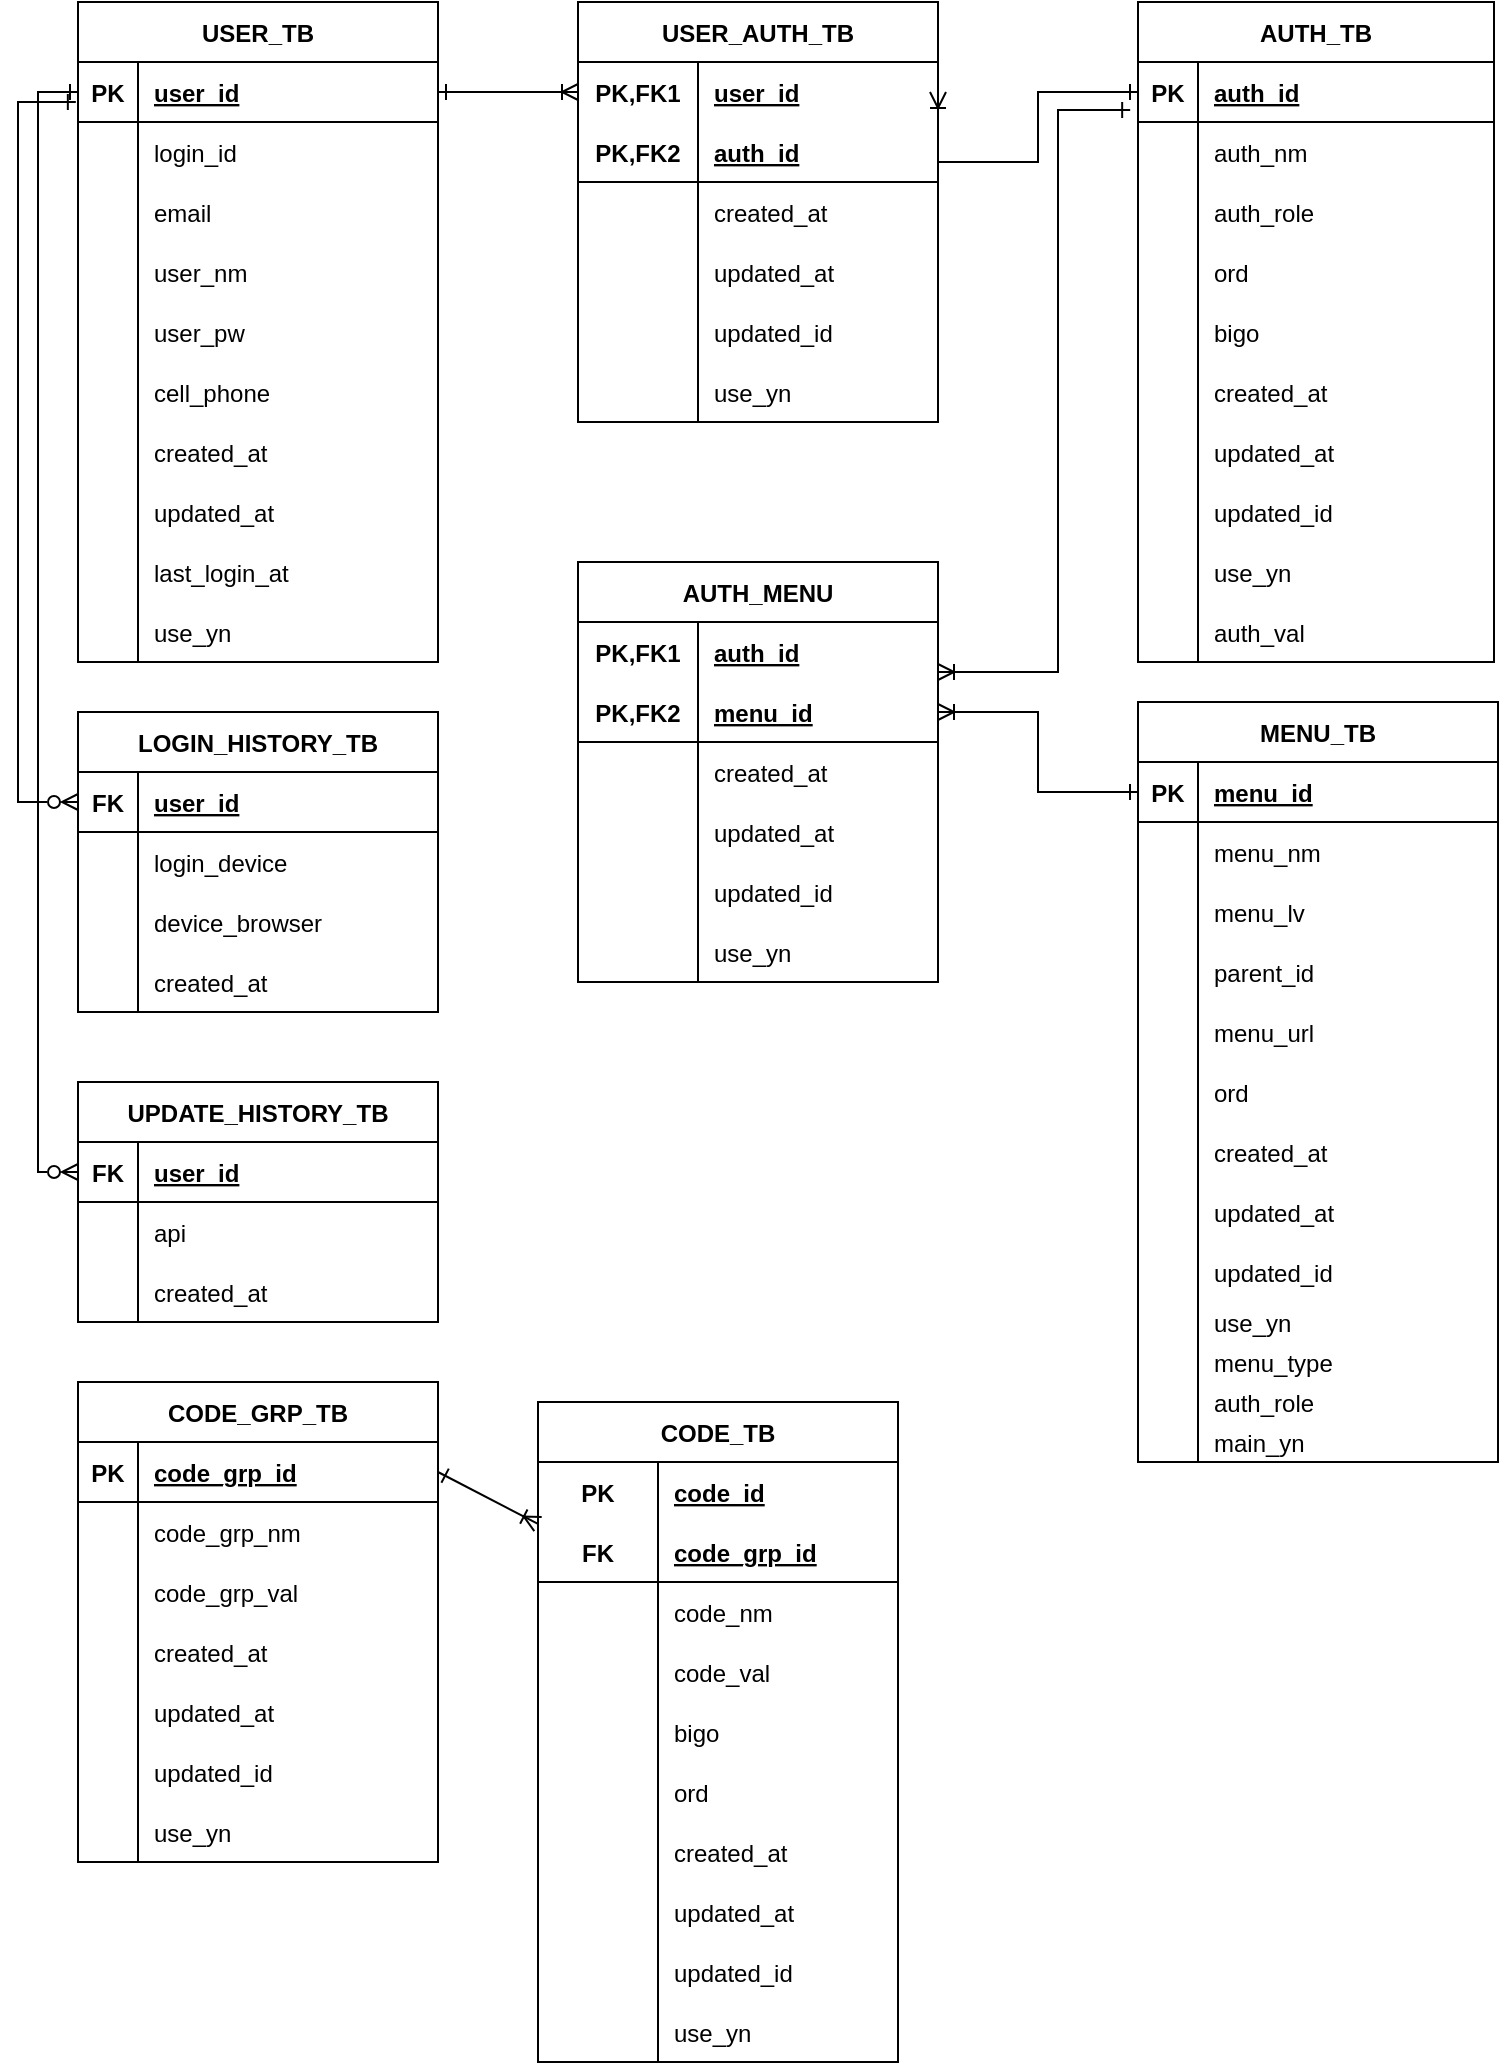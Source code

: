 <mxfile version="15.5.4" type="embed"><diagram id="C_cHMWp57dEcCcFfKbw2" name="Page-1"><mxGraphModel dx="490" dy="1591" grid="1" gridSize="10" guides="1" tooltips="1" connect="1" arrows="1" fold="1" page="1" pageScale="1" pageWidth="827" pageHeight="1169" math="0" shadow="0"><root><mxCell id="0"/><mxCell id="1" parent="0"/><mxCell id="3WgkF3doKBT1yzvEhABS-14" value="USER_TB" style="shape=table;startSize=30;container=1;collapsible=1;childLayout=tableLayout;fixedRows=1;rowLines=0;fontStyle=1;align=center;resizeLast=1;" parent="1" vertex="1"><mxGeometry x="40" y="-1140" width="180" height="330" as="geometry"/></mxCell><mxCell id="3WgkF3doKBT1yzvEhABS-15" value="" style="shape=tableRow;horizontal=0;startSize=0;swimlaneHead=0;swimlaneBody=0;fillColor=none;collapsible=0;dropTarget=0;points=[[0,0.5],[1,0.5]];portConstraint=eastwest;top=0;left=0;right=0;bottom=1;" parent="3WgkF3doKBT1yzvEhABS-14" vertex="1"><mxGeometry y="30" width="180" height="30" as="geometry"/></mxCell><mxCell id="3WgkF3doKBT1yzvEhABS-16" value="PK" style="shape=partialRectangle;connectable=0;fillColor=none;top=0;left=0;bottom=0;right=0;fontStyle=1;overflow=hidden;" parent="3WgkF3doKBT1yzvEhABS-15" vertex="1"><mxGeometry width="30" height="30" as="geometry"><mxRectangle width="30" height="30" as="alternateBounds"/></mxGeometry></mxCell><mxCell id="3WgkF3doKBT1yzvEhABS-17" value="user_id" style="shape=partialRectangle;connectable=0;fillColor=none;top=0;left=0;bottom=0;right=0;align=left;spacingLeft=6;fontStyle=5;overflow=hidden;" parent="3WgkF3doKBT1yzvEhABS-15" vertex="1"><mxGeometry x="30" width="150" height="30" as="geometry"><mxRectangle width="150" height="30" as="alternateBounds"/></mxGeometry></mxCell><mxCell id="3WgkF3doKBT1yzvEhABS-18" value="" style="shape=tableRow;horizontal=0;startSize=0;swimlaneHead=0;swimlaneBody=0;fillColor=none;collapsible=0;dropTarget=0;points=[[0,0.5],[1,0.5]];portConstraint=eastwest;top=0;left=0;right=0;bottom=0;" parent="3WgkF3doKBT1yzvEhABS-14" vertex="1"><mxGeometry y="60" width="180" height="30" as="geometry"/></mxCell><mxCell id="3WgkF3doKBT1yzvEhABS-19" value="" style="shape=partialRectangle;connectable=0;fillColor=none;top=0;left=0;bottom=0;right=0;editable=1;overflow=hidden;" parent="3WgkF3doKBT1yzvEhABS-18" vertex="1"><mxGeometry width="30" height="30" as="geometry"><mxRectangle width="30" height="30" as="alternateBounds"/></mxGeometry></mxCell><mxCell id="3WgkF3doKBT1yzvEhABS-20" value="login_id" style="shape=partialRectangle;connectable=0;fillColor=none;top=0;left=0;bottom=0;right=0;align=left;spacingLeft=6;overflow=hidden;" parent="3WgkF3doKBT1yzvEhABS-18" vertex="1"><mxGeometry x="30" width="150" height="30" as="geometry"><mxRectangle width="150" height="30" as="alternateBounds"/></mxGeometry></mxCell><mxCell id="3WgkF3doKBT1yzvEhABS-21" value="" style="shape=tableRow;horizontal=0;startSize=0;swimlaneHead=0;swimlaneBody=0;fillColor=none;collapsible=0;dropTarget=0;points=[[0,0.5],[1,0.5]];portConstraint=eastwest;top=0;left=0;right=0;bottom=0;" parent="3WgkF3doKBT1yzvEhABS-14" vertex="1"><mxGeometry y="90" width="180" height="30" as="geometry"/></mxCell><mxCell id="3WgkF3doKBT1yzvEhABS-22" value="" style="shape=partialRectangle;connectable=0;fillColor=none;top=0;left=0;bottom=0;right=0;editable=1;overflow=hidden;" parent="3WgkF3doKBT1yzvEhABS-21" vertex="1"><mxGeometry width="30" height="30" as="geometry"><mxRectangle width="30" height="30" as="alternateBounds"/></mxGeometry></mxCell><mxCell id="3WgkF3doKBT1yzvEhABS-23" value="email" style="shape=partialRectangle;connectable=0;fillColor=none;top=0;left=0;bottom=0;right=0;align=left;spacingLeft=6;overflow=hidden;" parent="3WgkF3doKBT1yzvEhABS-21" vertex="1"><mxGeometry x="30" width="150" height="30" as="geometry"><mxRectangle width="150" height="30" as="alternateBounds"/></mxGeometry></mxCell><mxCell id="3WgkF3doKBT1yzvEhABS-27" value="" style="shape=tableRow;horizontal=0;startSize=0;swimlaneHead=0;swimlaneBody=0;fillColor=none;collapsible=0;dropTarget=0;points=[[0,0.5],[1,0.5]];portConstraint=eastwest;top=0;left=0;right=0;bottom=0;" parent="3WgkF3doKBT1yzvEhABS-14" vertex="1"><mxGeometry y="120" width="180" height="30" as="geometry"/></mxCell><mxCell id="3WgkF3doKBT1yzvEhABS-28" value="" style="shape=partialRectangle;connectable=0;fillColor=none;top=0;left=0;bottom=0;right=0;editable=1;overflow=hidden;" parent="3WgkF3doKBT1yzvEhABS-27" vertex="1"><mxGeometry width="30" height="30" as="geometry"><mxRectangle width="30" height="30" as="alternateBounds"/></mxGeometry></mxCell><mxCell id="3WgkF3doKBT1yzvEhABS-29" value="user_nm" style="shape=partialRectangle;connectable=0;fillColor=none;top=0;left=0;bottom=0;right=0;align=left;spacingLeft=6;overflow=hidden;" parent="3WgkF3doKBT1yzvEhABS-27" vertex="1"><mxGeometry x="30" width="150" height="30" as="geometry"><mxRectangle width="150" height="30" as="alternateBounds"/></mxGeometry></mxCell><mxCell id="3WgkF3doKBT1yzvEhABS-30" value="" style="shape=tableRow;horizontal=0;startSize=0;swimlaneHead=0;swimlaneBody=0;fillColor=none;collapsible=0;dropTarget=0;points=[[0,0.5],[1,0.5]];portConstraint=eastwest;top=0;left=0;right=0;bottom=0;" parent="3WgkF3doKBT1yzvEhABS-14" vertex="1"><mxGeometry y="150" width="180" height="30" as="geometry"/></mxCell><mxCell id="3WgkF3doKBT1yzvEhABS-31" value="" style="shape=partialRectangle;connectable=0;fillColor=none;top=0;left=0;bottom=0;right=0;editable=1;overflow=hidden;" parent="3WgkF3doKBT1yzvEhABS-30" vertex="1"><mxGeometry width="30" height="30" as="geometry"><mxRectangle width="30" height="30" as="alternateBounds"/></mxGeometry></mxCell><mxCell id="3WgkF3doKBT1yzvEhABS-32" value="user_pw" style="shape=partialRectangle;connectable=0;fillColor=none;top=0;left=0;bottom=0;right=0;align=left;spacingLeft=6;overflow=hidden;" parent="3WgkF3doKBT1yzvEhABS-30" vertex="1"><mxGeometry x="30" width="150" height="30" as="geometry"><mxRectangle width="150" height="30" as="alternateBounds"/></mxGeometry></mxCell><mxCell id="2" value="" style="shape=tableRow;horizontal=0;startSize=0;swimlaneHead=0;swimlaneBody=0;fillColor=none;collapsible=0;dropTarget=0;points=[[0,0.5],[1,0.5]];portConstraint=eastwest;top=0;left=0;right=0;bottom=0;" parent="3WgkF3doKBT1yzvEhABS-14" vertex="1"><mxGeometry y="180" width="180" height="30" as="geometry"/></mxCell><mxCell id="3" value="" style="shape=partialRectangle;connectable=0;fillColor=none;top=0;left=0;bottom=0;right=0;editable=1;overflow=hidden;" parent="2" vertex="1"><mxGeometry width="30" height="30" as="geometry"><mxRectangle width="30" height="30" as="alternateBounds"/></mxGeometry></mxCell><mxCell id="4" value="cell_phone" style="shape=partialRectangle;connectable=0;fillColor=none;top=0;left=0;bottom=0;right=0;align=left;spacingLeft=6;overflow=hidden;" parent="2" vertex="1"><mxGeometry x="30" width="150" height="30" as="geometry"><mxRectangle width="150" height="30" as="alternateBounds"/></mxGeometry></mxCell><mxCell id="3WgkF3doKBT1yzvEhABS-36" value="" style="shape=tableRow;horizontal=0;startSize=0;swimlaneHead=0;swimlaneBody=0;fillColor=none;collapsible=0;dropTarget=0;points=[[0,0.5],[1,0.5]];portConstraint=eastwest;top=0;left=0;right=0;bottom=0;" parent="3WgkF3doKBT1yzvEhABS-14" vertex="1"><mxGeometry y="210" width="180" height="30" as="geometry"/></mxCell><mxCell id="3WgkF3doKBT1yzvEhABS-37" value="" style="shape=partialRectangle;connectable=0;fillColor=none;top=0;left=0;bottom=0;right=0;editable=1;overflow=hidden;" parent="3WgkF3doKBT1yzvEhABS-36" vertex="1"><mxGeometry width="30" height="30" as="geometry"><mxRectangle width="30" height="30" as="alternateBounds"/></mxGeometry></mxCell><mxCell id="3WgkF3doKBT1yzvEhABS-38" value="created_at" style="shape=partialRectangle;connectable=0;fillColor=none;top=0;left=0;bottom=0;right=0;align=left;spacingLeft=6;overflow=hidden;" parent="3WgkF3doKBT1yzvEhABS-36" vertex="1"><mxGeometry x="30" width="150" height="30" as="geometry"><mxRectangle width="150" height="30" as="alternateBounds"/></mxGeometry></mxCell><mxCell id="3WgkF3doKBT1yzvEhABS-39" value="" style="shape=tableRow;horizontal=0;startSize=0;swimlaneHead=0;swimlaneBody=0;fillColor=none;collapsible=0;dropTarget=0;points=[[0,0.5],[1,0.5]];portConstraint=eastwest;top=0;left=0;right=0;bottom=0;" parent="3WgkF3doKBT1yzvEhABS-14" vertex="1"><mxGeometry y="240" width="180" height="30" as="geometry"/></mxCell><mxCell id="3WgkF3doKBT1yzvEhABS-40" value="" style="shape=partialRectangle;connectable=0;fillColor=none;top=0;left=0;bottom=0;right=0;editable=1;overflow=hidden;" parent="3WgkF3doKBT1yzvEhABS-39" vertex="1"><mxGeometry width="30" height="30" as="geometry"><mxRectangle width="30" height="30" as="alternateBounds"/></mxGeometry></mxCell><mxCell id="3WgkF3doKBT1yzvEhABS-41" value="updated_at" style="shape=partialRectangle;connectable=0;fillColor=none;top=0;left=0;bottom=0;right=0;align=left;spacingLeft=6;overflow=hidden;" parent="3WgkF3doKBT1yzvEhABS-39" vertex="1"><mxGeometry x="30" width="150" height="30" as="geometry"><mxRectangle width="150" height="30" as="alternateBounds"/></mxGeometry></mxCell><mxCell id="3WgkF3doKBT1yzvEhABS-42" value="" style="shape=tableRow;horizontal=0;startSize=0;swimlaneHead=0;swimlaneBody=0;fillColor=none;collapsible=0;dropTarget=0;points=[[0,0.5],[1,0.5]];portConstraint=eastwest;top=0;left=0;right=0;bottom=0;" parent="3WgkF3doKBT1yzvEhABS-14" vertex="1"><mxGeometry y="270" width="180" height="30" as="geometry"/></mxCell><mxCell id="3WgkF3doKBT1yzvEhABS-43" value="" style="shape=partialRectangle;connectable=0;fillColor=none;top=0;left=0;bottom=0;right=0;editable=1;overflow=hidden;" parent="3WgkF3doKBT1yzvEhABS-42" vertex="1"><mxGeometry width="30" height="30" as="geometry"><mxRectangle width="30" height="30" as="alternateBounds"/></mxGeometry></mxCell><mxCell id="3WgkF3doKBT1yzvEhABS-44" value="last_login_at" style="shape=partialRectangle;connectable=0;fillColor=none;top=0;left=0;bottom=0;right=0;align=left;spacingLeft=6;overflow=hidden;" parent="3WgkF3doKBT1yzvEhABS-42" vertex="1"><mxGeometry x="30" width="150" height="30" as="geometry"><mxRectangle width="150" height="30" as="alternateBounds"/></mxGeometry></mxCell><mxCell id="3WgkF3doKBT1yzvEhABS-33" value="" style="shape=tableRow;horizontal=0;startSize=0;swimlaneHead=0;swimlaneBody=0;fillColor=none;collapsible=0;dropTarget=0;points=[[0,0.5],[1,0.5]];portConstraint=eastwest;top=0;left=0;right=0;bottom=0;" parent="3WgkF3doKBT1yzvEhABS-14" vertex="1"><mxGeometry y="300" width="180" height="30" as="geometry"/></mxCell><mxCell id="3WgkF3doKBT1yzvEhABS-34" value="" style="shape=partialRectangle;connectable=0;fillColor=none;top=0;left=0;bottom=0;right=0;editable=1;overflow=hidden;" parent="3WgkF3doKBT1yzvEhABS-33" vertex="1"><mxGeometry width="30" height="30" as="geometry"><mxRectangle width="30" height="30" as="alternateBounds"/></mxGeometry></mxCell><mxCell id="3WgkF3doKBT1yzvEhABS-35" value="use_yn" style="shape=partialRectangle;connectable=0;fillColor=none;top=0;left=0;bottom=0;right=0;align=left;spacingLeft=6;overflow=hidden;" parent="3WgkF3doKBT1yzvEhABS-33" vertex="1"><mxGeometry x="30" width="150" height="30" as="geometry"><mxRectangle width="150" height="30" as="alternateBounds"/></mxGeometry></mxCell><mxCell id="3WgkF3doKBT1yzvEhABS-54" value="USER_AUTH_TB" style="shape=table;startSize=30;container=1;collapsible=1;childLayout=tableLayout;fixedRows=1;rowLines=0;fontStyle=1;align=center;resizeLast=1;" parent="1" vertex="1"><mxGeometry x="290" y="-1140" width="180" height="210" as="geometry"/></mxCell><mxCell id="3WgkF3doKBT1yzvEhABS-55" value="" style="shape=tableRow;horizontal=0;startSize=0;swimlaneHead=0;swimlaneBody=0;fillColor=none;collapsible=0;dropTarget=0;points=[[0,0.5],[1,0.5]];portConstraint=eastwest;top=0;left=0;right=0;bottom=0;" parent="3WgkF3doKBT1yzvEhABS-54" vertex="1"><mxGeometry y="30" width="180" height="30" as="geometry"/></mxCell><mxCell id="3WgkF3doKBT1yzvEhABS-56" value="PK,FK1" style="shape=partialRectangle;connectable=0;fillColor=none;top=0;left=0;bottom=0;right=0;fontStyle=1;overflow=hidden;" parent="3WgkF3doKBT1yzvEhABS-55" vertex="1"><mxGeometry width="60" height="30" as="geometry"><mxRectangle width="60" height="30" as="alternateBounds"/></mxGeometry></mxCell><mxCell id="3WgkF3doKBT1yzvEhABS-57" value="user_id" style="shape=partialRectangle;connectable=0;fillColor=none;top=0;left=0;bottom=0;right=0;align=left;spacingLeft=6;fontStyle=5;overflow=hidden;" parent="3WgkF3doKBT1yzvEhABS-55" vertex="1"><mxGeometry x="60" width="120" height="30" as="geometry"><mxRectangle width="120" height="30" as="alternateBounds"/></mxGeometry></mxCell><mxCell id="3WgkF3doKBT1yzvEhABS-58" value="" style="shape=tableRow;horizontal=0;startSize=0;swimlaneHead=0;swimlaneBody=0;fillColor=none;collapsible=0;dropTarget=0;points=[[0,0.5],[1,0.5]];portConstraint=eastwest;top=0;left=0;right=0;bottom=1;" parent="3WgkF3doKBT1yzvEhABS-54" vertex="1"><mxGeometry y="60" width="180" height="30" as="geometry"/></mxCell><mxCell id="3WgkF3doKBT1yzvEhABS-59" value="PK,FK2" style="shape=partialRectangle;connectable=0;fillColor=none;top=0;left=0;bottom=0;right=0;fontStyle=1;overflow=hidden;" parent="3WgkF3doKBT1yzvEhABS-58" vertex="1"><mxGeometry width="60" height="30" as="geometry"><mxRectangle width="60" height="30" as="alternateBounds"/></mxGeometry></mxCell><mxCell id="3WgkF3doKBT1yzvEhABS-60" value="auth_id" style="shape=partialRectangle;connectable=0;fillColor=none;top=0;left=0;bottom=0;right=0;align=left;spacingLeft=6;fontStyle=5;overflow=hidden;" parent="3WgkF3doKBT1yzvEhABS-58" vertex="1"><mxGeometry x="60" width="120" height="30" as="geometry"><mxRectangle width="120" height="30" as="alternateBounds"/></mxGeometry></mxCell><mxCell id="3WgkF3doKBT1yzvEhABS-61" value="" style="shape=tableRow;horizontal=0;startSize=0;swimlaneHead=0;swimlaneBody=0;fillColor=none;collapsible=0;dropTarget=0;points=[[0,0.5],[1,0.5]];portConstraint=eastwest;top=0;left=0;right=0;bottom=0;" parent="3WgkF3doKBT1yzvEhABS-54" vertex="1"><mxGeometry y="90" width="180" height="30" as="geometry"/></mxCell><mxCell id="3WgkF3doKBT1yzvEhABS-62" value="" style="shape=partialRectangle;connectable=0;fillColor=none;top=0;left=0;bottom=0;right=0;editable=1;overflow=hidden;" parent="3WgkF3doKBT1yzvEhABS-61" vertex="1"><mxGeometry width="60" height="30" as="geometry"><mxRectangle width="60" height="30" as="alternateBounds"/></mxGeometry></mxCell><mxCell id="3WgkF3doKBT1yzvEhABS-63" value="created_at" style="shape=partialRectangle;connectable=0;fillColor=none;top=0;left=0;bottom=0;right=0;align=left;spacingLeft=6;overflow=hidden;" parent="3WgkF3doKBT1yzvEhABS-61" vertex="1"><mxGeometry x="60" width="120" height="30" as="geometry"><mxRectangle width="120" height="30" as="alternateBounds"/></mxGeometry></mxCell><mxCell id="3WgkF3doKBT1yzvEhABS-64" value="" style="shape=tableRow;horizontal=0;startSize=0;swimlaneHead=0;swimlaneBody=0;fillColor=none;collapsible=0;dropTarget=0;points=[[0,0.5],[1,0.5]];portConstraint=eastwest;top=0;left=0;right=0;bottom=0;" parent="3WgkF3doKBT1yzvEhABS-54" vertex="1"><mxGeometry y="120" width="180" height="30" as="geometry"/></mxCell><mxCell id="3WgkF3doKBT1yzvEhABS-65" value="" style="shape=partialRectangle;connectable=0;fillColor=none;top=0;left=0;bottom=0;right=0;editable=1;overflow=hidden;" parent="3WgkF3doKBT1yzvEhABS-64" vertex="1"><mxGeometry width="60" height="30" as="geometry"><mxRectangle width="60" height="30" as="alternateBounds"/></mxGeometry></mxCell><mxCell id="3WgkF3doKBT1yzvEhABS-66" value="updated_at" style="shape=partialRectangle;connectable=0;fillColor=none;top=0;left=0;bottom=0;right=0;align=left;spacingLeft=6;overflow=hidden;" parent="3WgkF3doKBT1yzvEhABS-64" vertex="1"><mxGeometry x="60" width="120" height="30" as="geometry"><mxRectangle width="120" height="30" as="alternateBounds"/></mxGeometry></mxCell><mxCell id="3WgkF3doKBT1yzvEhABS-101" value="" style="shape=tableRow;horizontal=0;startSize=0;swimlaneHead=0;swimlaneBody=0;fillColor=none;collapsible=0;dropTarget=0;points=[[0,0.5],[1,0.5]];portConstraint=eastwest;top=0;left=0;right=0;bottom=0;" parent="3WgkF3doKBT1yzvEhABS-54" vertex="1"><mxGeometry y="150" width="180" height="30" as="geometry"/></mxCell><mxCell id="3WgkF3doKBT1yzvEhABS-102" value="" style="shape=partialRectangle;connectable=0;fillColor=none;top=0;left=0;bottom=0;right=0;editable=1;overflow=hidden;" parent="3WgkF3doKBT1yzvEhABS-101" vertex="1"><mxGeometry width="60" height="30" as="geometry"><mxRectangle width="60" height="30" as="alternateBounds"/></mxGeometry></mxCell><mxCell id="3WgkF3doKBT1yzvEhABS-103" value="updated_id" style="shape=partialRectangle;connectable=0;fillColor=none;top=0;left=0;bottom=0;right=0;align=left;spacingLeft=6;overflow=hidden;" parent="3WgkF3doKBT1yzvEhABS-101" vertex="1"><mxGeometry x="60" width="120" height="30" as="geometry"><mxRectangle width="120" height="30" as="alternateBounds"/></mxGeometry></mxCell><mxCell id="3WgkF3doKBT1yzvEhABS-67" value="" style="shape=tableRow;horizontal=0;startSize=0;swimlaneHead=0;swimlaneBody=0;fillColor=none;collapsible=0;dropTarget=0;points=[[0,0.5],[1,0.5]];portConstraint=eastwest;top=0;left=0;right=0;bottom=0;" parent="3WgkF3doKBT1yzvEhABS-54" vertex="1"><mxGeometry y="180" width="180" height="30" as="geometry"/></mxCell><mxCell id="3WgkF3doKBT1yzvEhABS-68" value="" style="shape=partialRectangle;connectable=0;fillColor=none;top=0;left=0;bottom=0;right=0;editable=1;overflow=hidden;" parent="3WgkF3doKBT1yzvEhABS-67" vertex="1"><mxGeometry width="60" height="30" as="geometry"><mxRectangle width="60" height="30" as="alternateBounds"/></mxGeometry></mxCell><mxCell id="3WgkF3doKBT1yzvEhABS-69" value="use_yn" style="shape=partialRectangle;connectable=0;fillColor=none;top=0;left=0;bottom=0;right=0;align=left;spacingLeft=6;overflow=hidden;" parent="3WgkF3doKBT1yzvEhABS-67" vertex="1"><mxGeometry x="60" width="120" height="30" as="geometry"><mxRectangle width="120" height="30" as="alternateBounds"/></mxGeometry></mxCell><mxCell id="3WgkF3doKBT1yzvEhABS-70" style="rounded=0;orthogonalLoop=1;jettySize=auto;html=1;strokeColor=none;" parent="1" source="3WgkF3doKBT1yzvEhABS-15" target="3WgkF3doKBT1yzvEhABS-55" edge="1"><mxGeometry relative="1" as="geometry"/></mxCell><mxCell id="3WgkF3doKBT1yzvEhABS-71" style="edgeStyle=orthogonalEdgeStyle;rounded=0;orthogonalLoop=1;jettySize=auto;html=1;startArrow=ERone;startFill=0;endArrow=ERoneToMany;endFill=0;" parent="1" source="3WgkF3doKBT1yzvEhABS-15" target="3WgkF3doKBT1yzvEhABS-55" edge="1"><mxGeometry relative="1" as="geometry"/></mxCell><mxCell id="3WgkF3doKBT1yzvEhABS-72" value="AUTH_TB" style="shape=table;startSize=30;container=1;collapsible=1;childLayout=tableLayout;fixedRows=1;rowLines=0;fontStyle=1;align=center;resizeLast=1;" parent="1" vertex="1"><mxGeometry x="570" y="-1140" width="178" height="330" as="geometry"/></mxCell><mxCell id="3WgkF3doKBT1yzvEhABS-73" value="" style="shape=tableRow;horizontal=0;startSize=0;swimlaneHead=0;swimlaneBody=0;fillColor=none;collapsible=0;dropTarget=0;points=[[0,0.5],[1,0.5]];portConstraint=eastwest;top=0;left=0;right=0;bottom=1;" parent="3WgkF3doKBT1yzvEhABS-72" vertex="1"><mxGeometry y="30" width="178" height="30" as="geometry"/></mxCell><mxCell id="3WgkF3doKBT1yzvEhABS-74" value="PK" style="shape=partialRectangle;connectable=0;fillColor=none;top=0;left=0;bottom=0;right=0;fontStyle=1;overflow=hidden;" parent="3WgkF3doKBT1yzvEhABS-73" vertex="1"><mxGeometry width="30" height="30" as="geometry"><mxRectangle width="30" height="30" as="alternateBounds"/></mxGeometry></mxCell><mxCell id="3WgkF3doKBT1yzvEhABS-75" value="auth_id" style="shape=partialRectangle;connectable=0;fillColor=none;top=0;left=0;bottom=0;right=0;align=left;spacingLeft=6;fontStyle=5;overflow=hidden;" parent="3WgkF3doKBT1yzvEhABS-73" vertex="1"><mxGeometry x="30" width="148" height="30" as="geometry"><mxRectangle width="148" height="30" as="alternateBounds"/></mxGeometry></mxCell><mxCell id="3WgkF3doKBT1yzvEhABS-76" value="" style="shape=tableRow;horizontal=0;startSize=0;swimlaneHead=0;swimlaneBody=0;fillColor=none;collapsible=0;dropTarget=0;points=[[0,0.5],[1,0.5]];portConstraint=eastwest;top=0;left=0;right=0;bottom=0;" parent="3WgkF3doKBT1yzvEhABS-72" vertex="1"><mxGeometry y="60" width="178" height="30" as="geometry"/></mxCell><mxCell id="3WgkF3doKBT1yzvEhABS-77" value="" style="shape=partialRectangle;connectable=0;fillColor=none;top=0;left=0;bottom=0;right=0;editable=1;overflow=hidden;" parent="3WgkF3doKBT1yzvEhABS-76" vertex="1"><mxGeometry width="30" height="30" as="geometry"><mxRectangle width="30" height="30" as="alternateBounds"/></mxGeometry></mxCell><mxCell id="3WgkF3doKBT1yzvEhABS-78" value="auth_nm" style="shape=partialRectangle;connectable=0;fillColor=none;top=0;left=0;bottom=0;right=0;align=left;spacingLeft=6;overflow=hidden;" parent="3WgkF3doKBT1yzvEhABS-76" vertex="1"><mxGeometry x="30" width="148" height="30" as="geometry"><mxRectangle width="148" height="30" as="alternateBounds"/></mxGeometry></mxCell><mxCell id="3WgkF3doKBT1yzvEhABS-79" value="" style="shape=tableRow;horizontal=0;startSize=0;swimlaneHead=0;swimlaneBody=0;fillColor=none;collapsible=0;dropTarget=0;points=[[0,0.5],[1,0.5]];portConstraint=eastwest;top=0;left=0;right=0;bottom=0;" parent="3WgkF3doKBT1yzvEhABS-72" vertex="1"><mxGeometry y="90" width="178" height="30" as="geometry"/></mxCell><mxCell id="3WgkF3doKBT1yzvEhABS-80" value="" style="shape=partialRectangle;connectable=0;fillColor=none;top=0;left=0;bottom=0;right=0;editable=1;overflow=hidden;" parent="3WgkF3doKBT1yzvEhABS-79" vertex="1"><mxGeometry width="30" height="30" as="geometry"><mxRectangle width="30" height="30" as="alternateBounds"/></mxGeometry></mxCell><mxCell id="3WgkF3doKBT1yzvEhABS-81" value="auth_role" style="shape=partialRectangle;connectable=0;fillColor=none;top=0;left=0;bottom=0;right=0;align=left;spacingLeft=6;overflow=hidden;" parent="3WgkF3doKBT1yzvEhABS-79" vertex="1"><mxGeometry x="30" width="148" height="30" as="geometry"><mxRectangle width="148" height="30" as="alternateBounds"/></mxGeometry></mxCell><mxCell id="3WgkF3doKBT1yzvEhABS-82" value="" style="shape=tableRow;horizontal=0;startSize=0;swimlaneHead=0;swimlaneBody=0;fillColor=none;collapsible=0;dropTarget=0;points=[[0,0.5],[1,0.5]];portConstraint=eastwest;top=0;left=0;right=0;bottom=0;" parent="3WgkF3doKBT1yzvEhABS-72" vertex="1"><mxGeometry y="120" width="178" height="30" as="geometry"/></mxCell><mxCell id="3WgkF3doKBT1yzvEhABS-83" value="" style="shape=partialRectangle;connectable=0;fillColor=none;top=0;left=0;bottom=0;right=0;editable=1;overflow=hidden;" parent="3WgkF3doKBT1yzvEhABS-82" vertex="1"><mxGeometry width="30" height="30" as="geometry"><mxRectangle width="30" height="30" as="alternateBounds"/></mxGeometry></mxCell><mxCell id="3WgkF3doKBT1yzvEhABS-84" value="ord" style="shape=partialRectangle;connectable=0;fillColor=none;top=0;left=0;bottom=0;right=0;align=left;spacingLeft=6;overflow=hidden;" parent="3WgkF3doKBT1yzvEhABS-82" vertex="1"><mxGeometry x="30" width="148" height="30" as="geometry"><mxRectangle width="148" height="30" as="alternateBounds"/></mxGeometry></mxCell><mxCell id="3WgkF3doKBT1yzvEhABS-85" value="" style="shape=tableRow;horizontal=0;startSize=0;swimlaneHead=0;swimlaneBody=0;fillColor=none;collapsible=0;dropTarget=0;points=[[0,0.5],[1,0.5]];portConstraint=eastwest;top=0;left=0;right=0;bottom=0;" parent="3WgkF3doKBT1yzvEhABS-72" vertex="1"><mxGeometry y="150" width="178" height="30" as="geometry"/></mxCell><mxCell id="3WgkF3doKBT1yzvEhABS-86" value="" style="shape=partialRectangle;connectable=0;fillColor=none;top=0;left=0;bottom=0;right=0;editable=1;overflow=hidden;" parent="3WgkF3doKBT1yzvEhABS-85" vertex="1"><mxGeometry width="30" height="30" as="geometry"><mxRectangle width="30" height="30" as="alternateBounds"/></mxGeometry></mxCell><mxCell id="3WgkF3doKBT1yzvEhABS-87" value="bigo" style="shape=partialRectangle;connectable=0;fillColor=none;top=0;left=0;bottom=0;right=0;align=left;spacingLeft=6;overflow=hidden;" parent="3WgkF3doKBT1yzvEhABS-85" vertex="1"><mxGeometry x="30" width="148" height="30" as="geometry"><mxRectangle width="148" height="30" as="alternateBounds"/></mxGeometry></mxCell><mxCell id="3WgkF3doKBT1yzvEhABS-88" value="" style="shape=tableRow;horizontal=0;startSize=0;swimlaneHead=0;swimlaneBody=0;fillColor=none;collapsible=0;dropTarget=0;points=[[0,0.5],[1,0.5]];portConstraint=eastwest;top=0;left=0;right=0;bottom=0;" parent="3WgkF3doKBT1yzvEhABS-72" vertex="1"><mxGeometry y="180" width="178" height="30" as="geometry"/></mxCell><mxCell id="3WgkF3doKBT1yzvEhABS-89" value="" style="shape=partialRectangle;connectable=0;fillColor=none;top=0;left=0;bottom=0;right=0;editable=1;overflow=hidden;" parent="3WgkF3doKBT1yzvEhABS-88" vertex="1"><mxGeometry width="30" height="30" as="geometry"><mxRectangle width="30" height="30" as="alternateBounds"/></mxGeometry></mxCell><mxCell id="3WgkF3doKBT1yzvEhABS-90" value="created_at" style="shape=partialRectangle;connectable=0;fillColor=none;top=0;left=0;bottom=0;right=0;align=left;spacingLeft=6;overflow=hidden;" parent="3WgkF3doKBT1yzvEhABS-88" vertex="1"><mxGeometry x="30" width="148" height="30" as="geometry"><mxRectangle width="148" height="30" as="alternateBounds"/></mxGeometry></mxCell><mxCell id="3WgkF3doKBT1yzvEhABS-91" value="" style="shape=tableRow;horizontal=0;startSize=0;swimlaneHead=0;swimlaneBody=0;fillColor=none;collapsible=0;dropTarget=0;points=[[0,0.5],[1,0.5]];portConstraint=eastwest;top=0;left=0;right=0;bottom=0;" parent="3WgkF3doKBT1yzvEhABS-72" vertex="1"><mxGeometry y="210" width="178" height="30" as="geometry"/></mxCell><mxCell id="3WgkF3doKBT1yzvEhABS-92" value="" style="shape=partialRectangle;connectable=0;fillColor=none;top=0;left=0;bottom=0;right=0;editable=1;overflow=hidden;" parent="3WgkF3doKBT1yzvEhABS-91" vertex="1"><mxGeometry width="30" height="30" as="geometry"><mxRectangle width="30" height="30" as="alternateBounds"/></mxGeometry></mxCell><mxCell id="3WgkF3doKBT1yzvEhABS-93" value="updated_at" style="shape=partialRectangle;connectable=0;fillColor=none;top=0;left=0;bottom=0;right=0;align=left;spacingLeft=6;overflow=hidden;" parent="3WgkF3doKBT1yzvEhABS-91" vertex="1"><mxGeometry x="30" width="148" height="30" as="geometry"><mxRectangle width="148" height="30" as="alternateBounds"/></mxGeometry></mxCell><mxCell id="3WgkF3doKBT1yzvEhABS-97" value="" style="shape=tableRow;horizontal=0;startSize=0;swimlaneHead=0;swimlaneBody=0;fillColor=none;collapsible=0;dropTarget=0;points=[[0,0.5],[1,0.5]];portConstraint=eastwest;top=0;left=0;right=0;bottom=0;" parent="3WgkF3doKBT1yzvEhABS-72" vertex="1"><mxGeometry y="240" width="178" height="30" as="geometry"/></mxCell><mxCell id="3WgkF3doKBT1yzvEhABS-98" value="" style="shape=partialRectangle;connectable=0;fillColor=none;top=0;left=0;bottom=0;right=0;editable=1;overflow=hidden;" parent="3WgkF3doKBT1yzvEhABS-97" vertex="1"><mxGeometry width="30" height="30" as="geometry"><mxRectangle width="30" height="30" as="alternateBounds"/></mxGeometry></mxCell><mxCell id="3WgkF3doKBT1yzvEhABS-99" value="updated_id" style="shape=partialRectangle;connectable=0;fillColor=none;top=0;left=0;bottom=0;right=0;align=left;spacingLeft=6;overflow=hidden;" parent="3WgkF3doKBT1yzvEhABS-97" vertex="1"><mxGeometry x="30" width="148" height="30" as="geometry"><mxRectangle width="148" height="30" as="alternateBounds"/></mxGeometry></mxCell><mxCell id="3WgkF3doKBT1yzvEhABS-94" value="" style="shape=tableRow;horizontal=0;startSize=0;swimlaneHead=0;swimlaneBody=0;fillColor=none;collapsible=0;dropTarget=0;points=[[0,0.5],[1,0.5]];portConstraint=eastwest;top=0;left=0;right=0;bottom=0;" parent="3WgkF3doKBT1yzvEhABS-72" vertex="1"><mxGeometry y="270" width="178" height="30" as="geometry"/></mxCell><mxCell id="3WgkF3doKBT1yzvEhABS-95" value="" style="shape=partialRectangle;connectable=0;fillColor=none;top=0;left=0;bottom=0;right=0;editable=1;overflow=hidden;" parent="3WgkF3doKBT1yzvEhABS-94" vertex="1"><mxGeometry width="30" height="30" as="geometry"><mxRectangle width="30" height="30" as="alternateBounds"/></mxGeometry></mxCell><mxCell id="3WgkF3doKBT1yzvEhABS-96" value="use_yn" style="shape=partialRectangle;connectable=0;fillColor=none;top=0;left=0;bottom=0;right=0;align=left;spacingLeft=6;overflow=hidden;" parent="3WgkF3doKBT1yzvEhABS-94" vertex="1"><mxGeometry x="30" width="148" height="30" as="geometry"><mxRectangle width="148" height="30" as="alternateBounds"/></mxGeometry></mxCell><mxCell id="12" value="" style="shape=tableRow;horizontal=0;startSize=0;swimlaneHead=0;swimlaneBody=0;fillColor=none;collapsible=0;dropTarget=0;points=[[0,0.5],[1,0.5]];portConstraint=eastwest;top=0;left=0;right=0;bottom=0;" parent="3WgkF3doKBT1yzvEhABS-72" vertex="1"><mxGeometry y="300" width="178" height="30" as="geometry"/></mxCell><mxCell id="13" value="" style="shape=partialRectangle;connectable=0;fillColor=none;top=0;left=0;bottom=0;right=0;editable=1;overflow=hidden;" parent="12" vertex="1"><mxGeometry width="30" height="30" as="geometry"><mxRectangle width="30" height="30" as="alternateBounds"/></mxGeometry></mxCell><mxCell id="14" value="auth_val" style="shape=partialRectangle;connectable=0;fillColor=none;top=0;left=0;bottom=0;right=0;align=left;spacingLeft=6;overflow=hidden;" parent="12" vertex="1"><mxGeometry x="30" width="148" height="30" as="geometry"><mxRectangle width="148" height="30" as="alternateBounds"/></mxGeometry></mxCell><mxCell id="3WgkF3doKBT1yzvEhABS-100" style="edgeStyle=orthogonalEdgeStyle;rounded=0;orthogonalLoop=1;jettySize=auto;html=1;exitX=1;exitY=0.5;exitDx=0;exitDy=0;entryX=0;entryY=0.5;entryDx=0;entryDy=0;startArrow=ERoneToMany;startFill=0;endArrow=ERone;endFill=0;" parent="1" source="3WgkF3doKBT1yzvEhABS-55" target="3WgkF3doKBT1yzvEhABS-73" edge="1"><mxGeometry relative="1" as="geometry"><Array as="points"><mxPoint x="470" y="-1060"/><mxPoint x="520" y="-1060"/><mxPoint x="520" y="-1095"/></Array></mxGeometry></mxCell><mxCell id="3WgkF3doKBT1yzvEhABS-117" value="AUTH_MENU" style="shape=table;startSize=30;container=1;collapsible=1;childLayout=tableLayout;fixedRows=1;rowLines=0;fontStyle=1;align=center;resizeLast=1;" parent="1" vertex="1"><mxGeometry x="290" y="-860" width="180" height="210" as="geometry"/></mxCell><mxCell id="3WgkF3doKBT1yzvEhABS-118" value="" style="shape=tableRow;horizontal=0;startSize=0;swimlaneHead=0;swimlaneBody=0;fillColor=none;collapsible=0;dropTarget=0;points=[[0,0.5],[1,0.5]];portConstraint=eastwest;top=0;left=0;right=0;bottom=0;" parent="3WgkF3doKBT1yzvEhABS-117" vertex="1"><mxGeometry y="30" width="180" height="30" as="geometry"/></mxCell><mxCell id="3WgkF3doKBT1yzvEhABS-119" value="PK,FK1" style="shape=partialRectangle;connectable=0;fillColor=none;top=0;left=0;bottom=0;right=0;fontStyle=1;overflow=hidden;" parent="3WgkF3doKBT1yzvEhABS-118" vertex="1"><mxGeometry width="60" height="30" as="geometry"><mxRectangle width="60" height="30" as="alternateBounds"/></mxGeometry></mxCell><mxCell id="3WgkF3doKBT1yzvEhABS-120" value="auth_id" style="shape=partialRectangle;connectable=0;fillColor=none;top=0;left=0;bottom=0;right=0;align=left;spacingLeft=6;fontStyle=5;overflow=hidden;" parent="3WgkF3doKBT1yzvEhABS-118" vertex="1"><mxGeometry x="60" width="120" height="30" as="geometry"><mxRectangle width="120" height="30" as="alternateBounds"/></mxGeometry></mxCell><mxCell id="3WgkF3doKBT1yzvEhABS-121" value="" style="shape=tableRow;horizontal=0;startSize=0;swimlaneHead=0;swimlaneBody=0;fillColor=none;collapsible=0;dropTarget=0;points=[[0,0.5],[1,0.5]];portConstraint=eastwest;top=0;left=0;right=0;bottom=1;" parent="3WgkF3doKBT1yzvEhABS-117" vertex="1"><mxGeometry y="60" width="180" height="30" as="geometry"/></mxCell><mxCell id="3WgkF3doKBT1yzvEhABS-122" value="PK,FK2" style="shape=partialRectangle;connectable=0;fillColor=none;top=0;left=0;bottom=0;right=0;fontStyle=1;overflow=hidden;" parent="3WgkF3doKBT1yzvEhABS-121" vertex="1"><mxGeometry width="60" height="30" as="geometry"><mxRectangle width="60" height="30" as="alternateBounds"/></mxGeometry></mxCell><mxCell id="3WgkF3doKBT1yzvEhABS-123" value="menu_id" style="shape=partialRectangle;connectable=0;fillColor=none;top=0;left=0;bottom=0;right=0;align=left;spacingLeft=6;fontStyle=5;overflow=hidden;" parent="3WgkF3doKBT1yzvEhABS-121" vertex="1"><mxGeometry x="60" width="120" height="30" as="geometry"><mxRectangle width="120" height="30" as="alternateBounds"/></mxGeometry></mxCell><mxCell id="3WgkF3doKBT1yzvEhABS-124" value="" style="shape=tableRow;horizontal=0;startSize=0;swimlaneHead=0;swimlaneBody=0;fillColor=none;collapsible=0;dropTarget=0;points=[[0,0.5],[1,0.5]];portConstraint=eastwest;top=0;left=0;right=0;bottom=0;" parent="3WgkF3doKBT1yzvEhABS-117" vertex="1"><mxGeometry y="90" width="180" height="30" as="geometry"/></mxCell><mxCell id="3WgkF3doKBT1yzvEhABS-125" value="" style="shape=partialRectangle;connectable=0;fillColor=none;top=0;left=0;bottom=0;right=0;editable=1;overflow=hidden;" parent="3WgkF3doKBT1yzvEhABS-124" vertex="1"><mxGeometry width="60" height="30" as="geometry"><mxRectangle width="60" height="30" as="alternateBounds"/></mxGeometry></mxCell><mxCell id="3WgkF3doKBT1yzvEhABS-126" value="created_at" style="shape=partialRectangle;connectable=0;fillColor=none;top=0;left=0;bottom=0;right=0;align=left;spacingLeft=6;overflow=hidden;" parent="3WgkF3doKBT1yzvEhABS-124" vertex="1"><mxGeometry x="60" width="120" height="30" as="geometry"><mxRectangle width="120" height="30" as="alternateBounds"/></mxGeometry></mxCell><mxCell id="3WgkF3doKBT1yzvEhABS-127" value="" style="shape=tableRow;horizontal=0;startSize=0;swimlaneHead=0;swimlaneBody=0;fillColor=none;collapsible=0;dropTarget=0;points=[[0,0.5],[1,0.5]];portConstraint=eastwest;top=0;left=0;right=0;bottom=0;" parent="3WgkF3doKBT1yzvEhABS-117" vertex="1"><mxGeometry y="120" width="180" height="30" as="geometry"/></mxCell><mxCell id="3WgkF3doKBT1yzvEhABS-128" value="" style="shape=partialRectangle;connectable=0;fillColor=none;top=0;left=0;bottom=0;right=0;editable=1;overflow=hidden;" parent="3WgkF3doKBT1yzvEhABS-127" vertex="1"><mxGeometry width="60" height="30" as="geometry"><mxRectangle width="60" height="30" as="alternateBounds"/></mxGeometry></mxCell><mxCell id="3WgkF3doKBT1yzvEhABS-129" value="updated_at" style="shape=partialRectangle;connectable=0;fillColor=none;top=0;left=0;bottom=0;right=0;align=left;spacingLeft=6;overflow=hidden;" parent="3WgkF3doKBT1yzvEhABS-127" vertex="1"><mxGeometry x="60" width="120" height="30" as="geometry"><mxRectangle width="120" height="30" as="alternateBounds"/></mxGeometry></mxCell><mxCell id="3WgkF3doKBT1yzvEhABS-131" value="" style="shape=tableRow;horizontal=0;startSize=0;swimlaneHead=0;swimlaneBody=0;fillColor=none;collapsible=0;dropTarget=0;points=[[0,0.5],[1,0.5]];portConstraint=eastwest;top=0;left=0;right=0;bottom=0;" parent="3WgkF3doKBT1yzvEhABS-117" vertex="1"><mxGeometry y="150" width="180" height="30" as="geometry"/></mxCell><mxCell id="3WgkF3doKBT1yzvEhABS-132" value="" style="shape=partialRectangle;connectable=0;fillColor=none;top=0;left=0;bottom=0;right=0;editable=1;overflow=hidden;" parent="3WgkF3doKBT1yzvEhABS-131" vertex="1"><mxGeometry width="60" height="30" as="geometry"><mxRectangle width="60" height="30" as="alternateBounds"/></mxGeometry></mxCell><mxCell id="3WgkF3doKBT1yzvEhABS-133" value="updated_id" style="shape=partialRectangle;connectable=0;fillColor=none;top=0;left=0;bottom=0;right=0;align=left;spacingLeft=6;overflow=hidden;" parent="3WgkF3doKBT1yzvEhABS-131" vertex="1"><mxGeometry x="60" width="120" height="30" as="geometry"><mxRectangle width="120" height="30" as="alternateBounds"/></mxGeometry></mxCell><mxCell id="3WgkF3doKBT1yzvEhABS-134" value="" style="shape=tableRow;horizontal=0;startSize=0;swimlaneHead=0;swimlaneBody=0;fillColor=none;collapsible=0;dropTarget=0;points=[[0,0.5],[1,0.5]];portConstraint=eastwest;top=0;left=0;right=0;bottom=0;" parent="3WgkF3doKBT1yzvEhABS-117" vertex="1"><mxGeometry y="180" width="180" height="30" as="geometry"/></mxCell><mxCell id="3WgkF3doKBT1yzvEhABS-135" value="" style="shape=partialRectangle;connectable=0;fillColor=none;top=0;left=0;bottom=0;right=0;editable=1;overflow=hidden;" parent="3WgkF3doKBT1yzvEhABS-134" vertex="1"><mxGeometry width="60" height="30" as="geometry"><mxRectangle width="60" height="30" as="alternateBounds"/></mxGeometry></mxCell><mxCell id="3WgkF3doKBT1yzvEhABS-136" value="use_yn" style="shape=partialRectangle;connectable=0;fillColor=none;top=0;left=0;bottom=0;right=0;align=left;spacingLeft=6;overflow=hidden;" parent="3WgkF3doKBT1yzvEhABS-134" vertex="1"><mxGeometry x="60" width="120" height="30" as="geometry"><mxRectangle width="120" height="30" as="alternateBounds"/></mxGeometry></mxCell><mxCell id="3WgkF3doKBT1yzvEhABS-130" style="edgeStyle=orthogonalEdgeStyle;rounded=0;orthogonalLoop=1;jettySize=auto;html=1;entryX=-0.022;entryY=0.8;entryDx=0;entryDy=0;entryPerimeter=0;startArrow=ERoneToMany;startFill=0;endArrow=ERone;endFill=0;" parent="1" source="3WgkF3doKBT1yzvEhABS-118" target="3WgkF3doKBT1yzvEhABS-73" edge="1"><mxGeometry relative="1" as="geometry"><Array as="points"><mxPoint x="530" y="-805"/><mxPoint x="530" y="-1086"/></Array></mxGeometry></mxCell><mxCell id="3WgkF3doKBT1yzvEhABS-137" value="MENU_TB" style="shape=table;startSize=30;container=1;collapsible=1;childLayout=tableLayout;fixedRows=1;rowLines=0;fontStyle=1;align=center;resizeLast=1;" parent="1" vertex="1"><mxGeometry x="570" y="-790" width="180" height="380" as="geometry"/></mxCell><mxCell id="3WgkF3doKBT1yzvEhABS-138" value="" style="shape=tableRow;horizontal=0;startSize=0;swimlaneHead=0;swimlaneBody=0;fillColor=none;collapsible=0;dropTarget=0;points=[[0,0.5],[1,0.5]];portConstraint=eastwest;top=0;left=0;right=0;bottom=1;" parent="3WgkF3doKBT1yzvEhABS-137" vertex="1"><mxGeometry y="30" width="180" height="30" as="geometry"/></mxCell><mxCell id="3WgkF3doKBT1yzvEhABS-139" value="PK" style="shape=partialRectangle;connectable=0;fillColor=none;top=0;left=0;bottom=0;right=0;fontStyle=1;overflow=hidden;" parent="3WgkF3doKBT1yzvEhABS-138" vertex="1"><mxGeometry width="30" height="30" as="geometry"><mxRectangle width="30" height="30" as="alternateBounds"/></mxGeometry></mxCell><mxCell id="3WgkF3doKBT1yzvEhABS-140" value="menu_id" style="shape=partialRectangle;connectable=0;fillColor=none;top=0;left=0;bottom=0;right=0;align=left;spacingLeft=6;fontStyle=5;overflow=hidden;" parent="3WgkF3doKBT1yzvEhABS-138" vertex="1"><mxGeometry x="30" width="150" height="30" as="geometry"><mxRectangle width="150" height="30" as="alternateBounds"/></mxGeometry></mxCell><mxCell id="3WgkF3doKBT1yzvEhABS-141" value="" style="shape=tableRow;horizontal=0;startSize=0;swimlaneHead=0;swimlaneBody=0;fillColor=none;collapsible=0;dropTarget=0;points=[[0,0.5],[1,0.5]];portConstraint=eastwest;top=0;left=0;right=0;bottom=0;" parent="3WgkF3doKBT1yzvEhABS-137" vertex="1"><mxGeometry y="60" width="180" height="30" as="geometry"/></mxCell><mxCell id="3WgkF3doKBT1yzvEhABS-142" value="" style="shape=partialRectangle;connectable=0;fillColor=none;top=0;left=0;bottom=0;right=0;editable=1;overflow=hidden;" parent="3WgkF3doKBT1yzvEhABS-141" vertex="1"><mxGeometry width="30" height="30" as="geometry"><mxRectangle width="30" height="30" as="alternateBounds"/></mxGeometry></mxCell><mxCell id="3WgkF3doKBT1yzvEhABS-143" value="menu_nm" style="shape=partialRectangle;connectable=0;fillColor=none;top=0;left=0;bottom=0;right=0;align=left;spacingLeft=6;overflow=hidden;" parent="3WgkF3doKBT1yzvEhABS-141" vertex="1"><mxGeometry x="30" width="150" height="30" as="geometry"><mxRectangle width="150" height="30" as="alternateBounds"/></mxGeometry></mxCell><mxCell id="3WgkF3doKBT1yzvEhABS-144" value="" style="shape=tableRow;horizontal=0;startSize=0;swimlaneHead=0;swimlaneBody=0;fillColor=none;collapsible=0;dropTarget=0;points=[[0,0.5],[1,0.5]];portConstraint=eastwest;top=0;left=0;right=0;bottom=0;" parent="3WgkF3doKBT1yzvEhABS-137" vertex="1"><mxGeometry y="90" width="180" height="30" as="geometry"/></mxCell><mxCell id="3WgkF3doKBT1yzvEhABS-145" value="" style="shape=partialRectangle;connectable=0;fillColor=none;top=0;left=0;bottom=0;right=0;editable=1;overflow=hidden;" parent="3WgkF3doKBT1yzvEhABS-144" vertex="1"><mxGeometry width="30" height="30" as="geometry"><mxRectangle width="30" height="30" as="alternateBounds"/></mxGeometry></mxCell><mxCell id="3WgkF3doKBT1yzvEhABS-146" value="menu_lv" style="shape=partialRectangle;connectable=0;fillColor=none;top=0;left=0;bottom=0;right=0;align=left;spacingLeft=6;overflow=hidden;" parent="3WgkF3doKBT1yzvEhABS-144" vertex="1"><mxGeometry x="30" width="150" height="30" as="geometry"><mxRectangle width="150" height="30" as="alternateBounds"/></mxGeometry></mxCell><mxCell id="3WgkF3doKBT1yzvEhABS-147" value="" style="shape=tableRow;horizontal=0;startSize=0;swimlaneHead=0;swimlaneBody=0;fillColor=none;collapsible=0;dropTarget=0;points=[[0,0.5],[1,0.5]];portConstraint=eastwest;top=0;left=0;right=0;bottom=0;" parent="3WgkF3doKBT1yzvEhABS-137" vertex="1"><mxGeometry y="120" width="180" height="30" as="geometry"/></mxCell><mxCell id="3WgkF3doKBT1yzvEhABS-148" value="" style="shape=partialRectangle;connectable=0;fillColor=none;top=0;left=0;bottom=0;right=0;editable=1;overflow=hidden;" parent="3WgkF3doKBT1yzvEhABS-147" vertex="1"><mxGeometry width="30" height="30" as="geometry"><mxRectangle width="30" height="30" as="alternateBounds"/></mxGeometry></mxCell><mxCell id="3WgkF3doKBT1yzvEhABS-149" value="parent_id" style="shape=partialRectangle;connectable=0;fillColor=none;top=0;left=0;bottom=0;right=0;align=left;spacingLeft=6;overflow=hidden;" parent="3WgkF3doKBT1yzvEhABS-147" vertex="1"><mxGeometry x="30" width="150" height="30" as="geometry"><mxRectangle width="150" height="30" as="alternateBounds"/></mxGeometry></mxCell><mxCell id="3WgkF3doKBT1yzvEhABS-150" value="" style="shape=tableRow;horizontal=0;startSize=0;swimlaneHead=0;swimlaneBody=0;fillColor=none;collapsible=0;dropTarget=0;points=[[0,0.5],[1,0.5]];portConstraint=eastwest;top=0;left=0;right=0;bottom=0;" parent="3WgkF3doKBT1yzvEhABS-137" vertex="1"><mxGeometry y="150" width="180" height="30" as="geometry"/></mxCell><mxCell id="3WgkF3doKBT1yzvEhABS-151" value="" style="shape=partialRectangle;connectable=0;fillColor=none;top=0;left=0;bottom=0;right=0;editable=1;overflow=hidden;" parent="3WgkF3doKBT1yzvEhABS-150" vertex="1"><mxGeometry width="30" height="30" as="geometry"><mxRectangle width="30" height="30" as="alternateBounds"/></mxGeometry></mxCell><mxCell id="3WgkF3doKBT1yzvEhABS-152" value="menu_url" style="shape=partialRectangle;connectable=0;fillColor=none;top=0;left=0;bottom=0;right=0;align=left;spacingLeft=6;overflow=hidden;" parent="3WgkF3doKBT1yzvEhABS-150" vertex="1"><mxGeometry x="30" width="150" height="30" as="geometry"><mxRectangle width="150" height="30" as="alternateBounds"/></mxGeometry></mxCell><mxCell id="3WgkF3doKBT1yzvEhABS-153" value="" style="shape=tableRow;horizontal=0;startSize=0;swimlaneHead=0;swimlaneBody=0;fillColor=none;collapsible=0;dropTarget=0;points=[[0,0.5],[1,0.5]];portConstraint=eastwest;top=0;left=0;right=0;bottom=0;" parent="3WgkF3doKBT1yzvEhABS-137" vertex="1"><mxGeometry y="180" width="180" height="30" as="geometry"/></mxCell><mxCell id="3WgkF3doKBT1yzvEhABS-154" value="" style="shape=partialRectangle;connectable=0;fillColor=none;top=0;left=0;bottom=0;right=0;editable=1;overflow=hidden;" parent="3WgkF3doKBT1yzvEhABS-153" vertex="1"><mxGeometry width="30" height="30" as="geometry"><mxRectangle width="30" height="30" as="alternateBounds"/></mxGeometry></mxCell><mxCell id="3WgkF3doKBT1yzvEhABS-155" value="ord" style="shape=partialRectangle;connectable=0;fillColor=none;top=0;left=0;bottom=0;right=0;align=left;spacingLeft=6;overflow=hidden;" parent="3WgkF3doKBT1yzvEhABS-153" vertex="1"><mxGeometry x="30" width="150" height="30" as="geometry"><mxRectangle width="150" height="30" as="alternateBounds"/></mxGeometry></mxCell><mxCell id="3WgkF3doKBT1yzvEhABS-156" value="" style="shape=tableRow;horizontal=0;startSize=0;swimlaneHead=0;swimlaneBody=0;fillColor=none;collapsible=0;dropTarget=0;points=[[0,0.5],[1,0.5]];portConstraint=eastwest;top=0;left=0;right=0;bottom=0;" parent="3WgkF3doKBT1yzvEhABS-137" vertex="1"><mxGeometry y="210" width="180" height="30" as="geometry"/></mxCell><mxCell id="3WgkF3doKBT1yzvEhABS-157" value="" style="shape=partialRectangle;connectable=0;fillColor=none;top=0;left=0;bottom=0;right=0;editable=1;overflow=hidden;" parent="3WgkF3doKBT1yzvEhABS-156" vertex="1"><mxGeometry width="30" height="30" as="geometry"><mxRectangle width="30" height="30" as="alternateBounds"/></mxGeometry></mxCell><mxCell id="3WgkF3doKBT1yzvEhABS-158" value="created_at" style="shape=partialRectangle;connectable=0;fillColor=none;top=0;left=0;bottom=0;right=0;align=left;spacingLeft=6;overflow=hidden;" parent="3WgkF3doKBT1yzvEhABS-156" vertex="1"><mxGeometry x="30" width="150" height="30" as="geometry"><mxRectangle width="150" height="30" as="alternateBounds"/></mxGeometry></mxCell><mxCell id="3WgkF3doKBT1yzvEhABS-159" value="" style="shape=tableRow;horizontal=0;startSize=0;swimlaneHead=0;swimlaneBody=0;fillColor=none;collapsible=0;dropTarget=0;points=[[0,0.5],[1,0.5]];portConstraint=eastwest;top=0;left=0;right=0;bottom=0;" parent="3WgkF3doKBT1yzvEhABS-137" vertex="1"><mxGeometry y="240" width="180" height="30" as="geometry"/></mxCell><mxCell id="3WgkF3doKBT1yzvEhABS-160" value="" style="shape=partialRectangle;connectable=0;fillColor=none;top=0;left=0;bottom=0;right=0;editable=1;overflow=hidden;" parent="3WgkF3doKBT1yzvEhABS-159" vertex="1"><mxGeometry width="30" height="30" as="geometry"><mxRectangle width="30" height="30" as="alternateBounds"/></mxGeometry></mxCell><mxCell id="3WgkF3doKBT1yzvEhABS-161" value="updated_at" style="shape=partialRectangle;connectable=0;fillColor=none;top=0;left=0;bottom=0;right=0;align=left;spacingLeft=6;overflow=hidden;" parent="3WgkF3doKBT1yzvEhABS-159" vertex="1"><mxGeometry x="30" width="150" height="30" as="geometry"><mxRectangle width="150" height="30" as="alternateBounds"/></mxGeometry></mxCell><mxCell id="3WgkF3doKBT1yzvEhABS-162" value="" style="shape=tableRow;horizontal=0;startSize=0;swimlaneHead=0;swimlaneBody=0;fillColor=none;collapsible=0;dropTarget=0;points=[[0,0.5],[1,0.5]];portConstraint=eastwest;top=0;left=0;right=0;bottom=0;" parent="3WgkF3doKBT1yzvEhABS-137" vertex="1"><mxGeometry y="270" width="180" height="30" as="geometry"/></mxCell><mxCell id="3WgkF3doKBT1yzvEhABS-163" value="" style="shape=partialRectangle;connectable=0;fillColor=none;top=0;left=0;bottom=0;right=0;editable=1;overflow=hidden;" parent="3WgkF3doKBT1yzvEhABS-162" vertex="1"><mxGeometry width="30" height="30" as="geometry"><mxRectangle width="30" height="30" as="alternateBounds"/></mxGeometry></mxCell><mxCell id="3WgkF3doKBT1yzvEhABS-164" value="updated_id" style="shape=partialRectangle;connectable=0;fillColor=none;top=0;left=0;bottom=0;right=0;align=left;spacingLeft=6;overflow=hidden;" parent="3WgkF3doKBT1yzvEhABS-162" vertex="1"><mxGeometry x="30" width="150" height="30" as="geometry"><mxRectangle width="150" height="30" as="alternateBounds"/></mxGeometry></mxCell><mxCell id="3WgkF3doKBT1yzvEhABS-165" value="" style="shape=tableRow;horizontal=0;startSize=0;swimlaneHead=0;swimlaneBody=0;fillColor=none;collapsible=0;dropTarget=0;points=[[0,0.5],[1,0.5]];portConstraint=eastwest;top=0;left=0;right=0;bottom=0;" parent="3WgkF3doKBT1yzvEhABS-137" vertex="1"><mxGeometry y="300" width="180" height="20" as="geometry"/></mxCell><mxCell id="3WgkF3doKBT1yzvEhABS-166" value="" style="shape=partialRectangle;connectable=0;fillColor=none;top=0;left=0;bottom=0;right=0;editable=1;overflow=hidden;" parent="3WgkF3doKBT1yzvEhABS-165" vertex="1"><mxGeometry width="30" height="20" as="geometry"><mxRectangle width="30" height="20" as="alternateBounds"/></mxGeometry></mxCell><mxCell id="3WgkF3doKBT1yzvEhABS-167" value="use_yn" style="shape=partialRectangle;connectable=0;fillColor=none;top=0;left=0;bottom=0;right=0;align=left;spacingLeft=6;overflow=hidden;" parent="3WgkF3doKBT1yzvEhABS-165" vertex="1"><mxGeometry x="30" width="150" height="20" as="geometry"><mxRectangle width="150" height="20" as="alternateBounds"/></mxGeometry></mxCell><mxCell id="15" value="" style="shape=tableRow;horizontal=0;startSize=0;swimlaneHead=0;swimlaneBody=0;fillColor=none;collapsible=0;dropTarget=0;points=[[0,0.5],[1,0.5]];portConstraint=eastwest;top=0;left=0;right=0;bottom=0;" parent="3WgkF3doKBT1yzvEhABS-137" vertex="1"><mxGeometry y="320" width="180" height="20" as="geometry"/></mxCell><mxCell id="16" value="" style="shape=partialRectangle;connectable=0;fillColor=none;top=0;left=0;bottom=0;right=0;editable=1;overflow=hidden;" parent="15" vertex="1"><mxGeometry width="30" height="20" as="geometry"><mxRectangle width="30" height="20" as="alternateBounds"/></mxGeometry></mxCell><mxCell id="17" value="menu_type" style="shape=partialRectangle;connectable=0;fillColor=none;top=0;left=0;bottom=0;right=0;align=left;spacingLeft=6;overflow=hidden;" parent="15" vertex="1"><mxGeometry x="30" width="150" height="20" as="geometry"><mxRectangle width="150" height="20" as="alternateBounds"/></mxGeometry></mxCell><mxCell id="18" value="" style="shape=tableRow;horizontal=0;startSize=0;swimlaneHead=0;swimlaneBody=0;fillColor=none;collapsible=0;dropTarget=0;points=[[0,0.5],[1,0.5]];portConstraint=eastwest;top=0;left=0;right=0;bottom=0;" parent="3WgkF3doKBT1yzvEhABS-137" vertex="1"><mxGeometry y="340" width="180" height="20" as="geometry"/></mxCell><mxCell id="19" value="" style="shape=partialRectangle;connectable=0;fillColor=none;top=0;left=0;bottom=0;right=0;editable=1;overflow=hidden;" parent="18" vertex="1"><mxGeometry width="30" height="20" as="geometry"><mxRectangle width="30" height="20" as="alternateBounds"/></mxGeometry></mxCell><mxCell id="20" value="auth_role" style="shape=partialRectangle;connectable=0;fillColor=none;top=0;left=0;bottom=0;right=0;align=left;spacingLeft=6;overflow=hidden;" parent="18" vertex="1"><mxGeometry x="30" width="150" height="20" as="geometry"><mxRectangle width="150" height="20" as="alternateBounds"/></mxGeometry></mxCell><mxCell id="21" value="" style="shape=tableRow;horizontal=0;startSize=0;swimlaneHead=0;swimlaneBody=0;fillColor=none;collapsible=0;dropTarget=0;points=[[0,0.5],[1,0.5]];portConstraint=eastwest;top=0;left=0;right=0;bottom=0;" vertex="1" parent="3WgkF3doKBT1yzvEhABS-137"><mxGeometry y="360" width="180" height="20" as="geometry"/></mxCell><mxCell id="22" value="" style="shape=partialRectangle;connectable=0;fillColor=none;top=0;left=0;bottom=0;right=0;editable=1;overflow=hidden;" vertex="1" parent="21"><mxGeometry width="30" height="20" as="geometry"><mxRectangle width="30" height="20" as="alternateBounds"/></mxGeometry></mxCell><mxCell id="23" value="main_yn" style="shape=partialRectangle;connectable=0;fillColor=none;top=0;left=0;bottom=0;right=0;align=left;spacingLeft=6;overflow=hidden;" vertex="1" parent="21"><mxGeometry x="30" width="150" height="20" as="geometry"><mxRectangle width="150" height="20" as="alternateBounds"/></mxGeometry></mxCell><mxCell id="3WgkF3doKBT1yzvEhABS-168" style="edgeStyle=orthogonalEdgeStyle;rounded=0;orthogonalLoop=1;jettySize=auto;html=1;exitX=0;exitY=0.5;exitDx=0;exitDy=0;entryX=1;entryY=0.5;entryDx=0;entryDy=0;startArrow=ERone;startFill=0;endArrow=ERoneToMany;endFill=0;" parent="1" source="3WgkF3doKBT1yzvEhABS-138" target="3WgkF3doKBT1yzvEhABS-121" edge="1"><mxGeometry relative="1" as="geometry"/></mxCell><mxCell id="3WgkF3doKBT1yzvEhABS-169" value="LOGIN_HISTORY_TB" style="shape=table;startSize=30;container=1;collapsible=1;childLayout=tableLayout;fixedRows=1;rowLines=0;fontStyle=1;align=center;resizeLast=1;" parent="1" vertex="1"><mxGeometry x="40" y="-785" width="180" height="150" as="geometry"/></mxCell><mxCell id="3WgkF3doKBT1yzvEhABS-170" value="" style="shape=tableRow;horizontal=0;startSize=0;swimlaneHead=0;swimlaneBody=0;fillColor=none;collapsible=0;dropTarget=0;points=[[0,0.5],[1,0.5]];portConstraint=eastwest;top=0;left=0;right=0;bottom=1;" parent="3WgkF3doKBT1yzvEhABS-169" vertex="1"><mxGeometry y="30" width="180" height="30" as="geometry"/></mxCell><mxCell id="3WgkF3doKBT1yzvEhABS-171" value="FK" style="shape=partialRectangle;connectable=0;fillColor=none;top=0;left=0;bottom=0;right=0;fontStyle=1;overflow=hidden;" parent="3WgkF3doKBT1yzvEhABS-170" vertex="1"><mxGeometry width="30" height="30" as="geometry"><mxRectangle width="30" height="30" as="alternateBounds"/></mxGeometry></mxCell><mxCell id="3WgkF3doKBT1yzvEhABS-172" value="user_id" style="shape=partialRectangle;connectable=0;fillColor=none;top=0;left=0;bottom=0;right=0;align=left;spacingLeft=6;fontStyle=5;overflow=hidden;" parent="3WgkF3doKBT1yzvEhABS-170" vertex="1"><mxGeometry x="30" width="150" height="30" as="geometry"><mxRectangle width="150" height="30" as="alternateBounds"/></mxGeometry></mxCell><mxCell id="3WgkF3doKBT1yzvEhABS-176" value="" style="shape=tableRow;horizontal=0;startSize=0;swimlaneHead=0;swimlaneBody=0;fillColor=none;collapsible=0;dropTarget=0;points=[[0,0.5],[1,0.5]];portConstraint=eastwest;top=0;left=0;right=0;bottom=0;" parent="3WgkF3doKBT1yzvEhABS-169" vertex="1"><mxGeometry y="60" width="180" height="30" as="geometry"/></mxCell><mxCell id="3WgkF3doKBT1yzvEhABS-177" value="" style="shape=partialRectangle;connectable=0;fillColor=none;top=0;left=0;bottom=0;right=0;editable=1;overflow=hidden;" parent="3WgkF3doKBT1yzvEhABS-176" vertex="1"><mxGeometry width="30" height="30" as="geometry"><mxRectangle width="30" height="30" as="alternateBounds"/></mxGeometry></mxCell><mxCell id="3WgkF3doKBT1yzvEhABS-178" value="login_device" style="shape=partialRectangle;connectable=0;fillColor=none;top=0;left=0;bottom=0;right=0;align=left;spacingLeft=6;overflow=hidden;" parent="3WgkF3doKBT1yzvEhABS-176" vertex="1"><mxGeometry x="30" width="150" height="30" as="geometry"><mxRectangle width="150" height="30" as="alternateBounds"/></mxGeometry></mxCell><mxCell id="3WgkF3doKBT1yzvEhABS-205" value="" style="shape=tableRow;horizontal=0;startSize=0;swimlaneHead=0;swimlaneBody=0;fillColor=none;collapsible=0;dropTarget=0;points=[[0,0.5],[1,0.5]];portConstraint=eastwest;top=0;left=0;right=0;bottom=0;" parent="3WgkF3doKBT1yzvEhABS-169" vertex="1"><mxGeometry y="90" width="180" height="30" as="geometry"/></mxCell><mxCell id="3WgkF3doKBT1yzvEhABS-206" value="" style="shape=partialRectangle;connectable=0;fillColor=none;top=0;left=0;bottom=0;right=0;editable=1;overflow=hidden;" parent="3WgkF3doKBT1yzvEhABS-205" vertex="1"><mxGeometry width="30" height="30" as="geometry"><mxRectangle width="30" height="30" as="alternateBounds"/></mxGeometry></mxCell><mxCell id="3WgkF3doKBT1yzvEhABS-207" value="device_browser" style="shape=partialRectangle;connectable=0;fillColor=none;top=0;left=0;bottom=0;right=0;align=left;spacingLeft=6;overflow=hidden;" parent="3WgkF3doKBT1yzvEhABS-205" vertex="1"><mxGeometry x="30" width="150" height="30" as="geometry"><mxRectangle width="150" height="30" as="alternateBounds"/></mxGeometry></mxCell><mxCell id="3WgkF3doKBT1yzvEhABS-173" value="" style="shape=tableRow;horizontal=0;startSize=0;swimlaneHead=0;swimlaneBody=0;fillColor=none;collapsible=0;dropTarget=0;points=[[0,0.5],[1,0.5]];portConstraint=eastwest;top=0;left=0;right=0;bottom=0;" parent="3WgkF3doKBT1yzvEhABS-169" vertex="1"><mxGeometry y="120" width="180" height="30" as="geometry"/></mxCell><mxCell id="3WgkF3doKBT1yzvEhABS-174" value="" style="shape=partialRectangle;connectable=0;fillColor=none;top=0;left=0;bottom=0;right=0;editable=1;overflow=hidden;" parent="3WgkF3doKBT1yzvEhABS-173" vertex="1"><mxGeometry width="30" height="30" as="geometry"><mxRectangle width="30" height="30" as="alternateBounds"/></mxGeometry></mxCell><mxCell id="3WgkF3doKBT1yzvEhABS-175" value="created_at" style="shape=partialRectangle;connectable=0;fillColor=none;top=0;left=0;bottom=0;right=0;align=left;spacingLeft=6;overflow=hidden;" parent="3WgkF3doKBT1yzvEhABS-173" vertex="1"><mxGeometry x="30" width="150" height="30" as="geometry"><mxRectangle width="150" height="30" as="alternateBounds"/></mxGeometry></mxCell><mxCell id="3WgkF3doKBT1yzvEhABS-182" value="UPDATE_HISTORY_TB" style="shape=table;startSize=30;container=1;collapsible=1;childLayout=tableLayout;fixedRows=1;rowLines=0;fontStyle=1;align=center;resizeLast=1;" parent="1" vertex="1"><mxGeometry x="40" y="-600" width="180" height="120" as="geometry"/></mxCell><mxCell id="3WgkF3doKBT1yzvEhABS-183" value="" style="shape=tableRow;horizontal=0;startSize=0;swimlaneHead=0;swimlaneBody=0;fillColor=none;collapsible=0;dropTarget=0;points=[[0,0.5],[1,0.5]];portConstraint=eastwest;top=0;left=0;right=0;bottom=1;" parent="3WgkF3doKBT1yzvEhABS-182" vertex="1"><mxGeometry y="30" width="180" height="30" as="geometry"/></mxCell><mxCell id="3WgkF3doKBT1yzvEhABS-184" value="FK" style="shape=partialRectangle;connectable=0;fillColor=none;top=0;left=0;bottom=0;right=0;fontStyle=1;overflow=hidden;" parent="3WgkF3doKBT1yzvEhABS-183" vertex="1"><mxGeometry width="30" height="30" as="geometry"><mxRectangle width="30" height="30" as="alternateBounds"/></mxGeometry></mxCell><mxCell id="3WgkF3doKBT1yzvEhABS-185" value="user_id" style="shape=partialRectangle;connectable=0;fillColor=none;top=0;left=0;bottom=0;right=0;align=left;spacingLeft=6;fontStyle=5;overflow=hidden;" parent="3WgkF3doKBT1yzvEhABS-183" vertex="1"><mxGeometry x="30" width="150" height="30" as="geometry"><mxRectangle width="150" height="30" as="alternateBounds"/></mxGeometry></mxCell><mxCell id="3WgkF3doKBT1yzvEhABS-189" value="" style="shape=tableRow;horizontal=0;startSize=0;swimlaneHead=0;swimlaneBody=0;fillColor=none;collapsible=0;dropTarget=0;points=[[0,0.5],[1,0.5]];portConstraint=eastwest;top=0;left=0;right=0;bottom=0;" parent="3WgkF3doKBT1yzvEhABS-182" vertex="1"><mxGeometry y="60" width="180" height="30" as="geometry"/></mxCell><mxCell id="3WgkF3doKBT1yzvEhABS-190" value="" style="shape=partialRectangle;connectable=0;fillColor=none;top=0;left=0;bottom=0;right=0;editable=1;overflow=hidden;" parent="3WgkF3doKBT1yzvEhABS-189" vertex="1"><mxGeometry width="30" height="30" as="geometry"><mxRectangle width="30" height="30" as="alternateBounds"/></mxGeometry></mxCell><mxCell id="3WgkF3doKBT1yzvEhABS-191" value="api" style="shape=partialRectangle;connectable=0;fillColor=none;top=0;left=0;bottom=0;right=0;align=left;spacingLeft=6;overflow=hidden;" parent="3WgkF3doKBT1yzvEhABS-189" vertex="1"><mxGeometry x="30" width="150" height="30" as="geometry"><mxRectangle width="150" height="30" as="alternateBounds"/></mxGeometry></mxCell><mxCell id="3WgkF3doKBT1yzvEhABS-192" value="" style="shape=tableRow;horizontal=0;startSize=0;swimlaneHead=0;swimlaneBody=0;fillColor=none;collapsible=0;dropTarget=0;points=[[0,0.5],[1,0.5]];portConstraint=eastwest;top=0;left=0;right=0;bottom=0;" parent="3WgkF3doKBT1yzvEhABS-182" vertex="1"><mxGeometry y="90" width="180" height="30" as="geometry"/></mxCell><mxCell id="3WgkF3doKBT1yzvEhABS-193" value="" style="shape=partialRectangle;connectable=0;fillColor=none;top=0;left=0;bottom=0;right=0;editable=1;overflow=hidden;" parent="3WgkF3doKBT1yzvEhABS-192" vertex="1"><mxGeometry width="30" height="30" as="geometry"><mxRectangle width="30" height="30" as="alternateBounds"/></mxGeometry></mxCell><mxCell id="3WgkF3doKBT1yzvEhABS-194" value="created_at" style="shape=partialRectangle;connectable=0;fillColor=none;top=0;left=0;bottom=0;right=0;align=left;spacingLeft=6;overflow=hidden;" parent="3WgkF3doKBT1yzvEhABS-192" vertex="1"><mxGeometry x="30" width="150" height="30" as="geometry"><mxRectangle width="150" height="30" as="alternateBounds"/></mxGeometry></mxCell><mxCell id="3WgkF3doKBT1yzvEhABS-203" style="edgeStyle=orthogonalEdgeStyle;rounded=0;orthogonalLoop=1;jettySize=auto;html=1;exitX=-0.006;exitY=0.167;exitDx=0;exitDy=0;entryX=0;entryY=0.5;entryDx=0;entryDy=0;startArrow=ERone;startFill=0;endArrow=ERzeroToMany;endFill=0;exitPerimeter=0;" parent="1" target="3WgkF3doKBT1yzvEhABS-170" edge="1"><mxGeometry relative="1" as="geometry"><Array as="points"><mxPoint x="10" y="-1090"/><mxPoint x="10" y="-740"/></Array><mxPoint x="38.92" y="-1089.99" as="sourcePoint"/></mxGeometry></mxCell><mxCell id="3WgkF3doKBT1yzvEhABS-204" style="edgeStyle=orthogonalEdgeStyle;rounded=0;orthogonalLoop=1;jettySize=auto;html=1;exitX=0;exitY=0.5;exitDx=0;exitDy=0;entryX=0;entryY=0.5;entryDx=0;entryDy=0;startArrow=ERzeroToMany;startFill=0;endArrow=ERone;endFill=0;" parent="1" source="3WgkF3doKBT1yzvEhABS-183" target="3WgkF3doKBT1yzvEhABS-15" edge="1"><mxGeometry relative="1" as="geometry"/></mxCell><mxCell id="3WgkF3doKBT1yzvEhABS-208" value="CODE_GRP_TB" style="shape=table;startSize=30;container=1;collapsible=1;childLayout=tableLayout;fixedRows=1;rowLines=0;fontStyle=1;align=center;resizeLast=1;" parent="1" vertex="1"><mxGeometry x="40" y="-450" width="180" height="240" as="geometry"/></mxCell><mxCell id="3WgkF3doKBT1yzvEhABS-209" value="" style="shape=tableRow;horizontal=0;startSize=0;swimlaneHead=0;swimlaneBody=0;fillColor=none;collapsible=0;dropTarget=0;points=[[0,0.5],[1,0.5]];portConstraint=eastwest;top=0;left=0;right=0;bottom=1;" parent="3WgkF3doKBT1yzvEhABS-208" vertex="1"><mxGeometry y="30" width="180" height="30" as="geometry"/></mxCell><mxCell id="3WgkF3doKBT1yzvEhABS-210" value="PK" style="shape=partialRectangle;connectable=0;fillColor=none;top=0;left=0;bottom=0;right=0;fontStyle=1;overflow=hidden;" parent="3WgkF3doKBT1yzvEhABS-209" vertex="1"><mxGeometry width="30" height="30" as="geometry"><mxRectangle width="30" height="30" as="alternateBounds"/></mxGeometry></mxCell><mxCell id="3WgkF3doKBT1yzvEhABS-211" value="code_grp_id" style="shape=partialRectangle;connectable=0;fillColor=none;top=0;left=0;bottom=0;right=0;align=left;spacingLeft=6;fontStyle=5;overflow=hidden;" parent="3WgkF3doKBT1yzvEhABS-209" vertex="1"><mxGeometry x="30" width="150" height="30" as="geometry"><mxRectangle width="150" height="30" as="alternateBounds"/></mxGeometry></mxCell><mxCell id="3WgkF3doKBT1yzvEhABS-212" value="" style="shape=tableRow;horizontal=0;startSize=0;swimlaneHead=0;swimlaneBody=0;fillColor=none;collapsible=0;dropTarget=0;points=[[0,0.5],[1,0.5]];portConstraint=eastwest;top=0;left=0;right=0;bottom=0;" parent="3WgkF3doKBT1yzvEhABS-208" vertex="1"><mxGeometry y="60" width="180" height="30" as="geometry"/></mxCell><mxCell id="3WgkF3doKBT1yzvEhABS-213" value="" style="shape=partialRectangle;connectable=0;fillColor=none;top=0;left=0;bottom=0;right=0;editable=1;overflow=hidden;" parent="3WgkF3doKBT1yzvEhABS-212" vertex="1"><mxGeometry width="30" height="30" as="geometry"><mxRectangle width="30" height="30" as="alternateBounds"/></mxGeometry></mxCell><mxCell id="3WgkF3doKBT1yzvEhABS-214" value="code_grp_nm" style="shape=partialRectangle;connectable=0;fillColor=none;top=0;left=0;bottom=0;right=0;align=left;spacingLeft=6;overflow=hidden;" parent="3WgkF3doKBT1yzvEhABS-212" vertex="1"><mxGeometry x="30" width="150" height="30" as="geometry"><mxRectangle width="150" height="30" as="alternateBounds"/></mxGeometry></mxCell><mxCell id="6" value="" style="shape=tableRow;horizontal=0;startSize=0;swimlaneHead=0;swimlaneBody=0;fillColor=none;collapsible=0;dropTarget=0;points=[[0,0.5],[1,0.5]];portConstraint=eastwest;top=0;left=0;right=0;bottom=0;" parent="3WgkF3doKBT1yzvEhABS-208" vertex="1"><mxGeometry y="90" width="180" height="30" as="geometry"/></mxCell><mxCell id="7" value="" style="shape=partialRectangle;connectable=0;fillColor=none;top=0;left=0;bottom=0;right=0;editable=1;overflow=hidden;" parent="6" vertex="1"><mxGeometry width="30" height="30" as="geometry"><mxRectangle width="30" height="30" as="alternateBounds"/></mxGeometry></mxCell><mxCell id="8" value="code_grp_val" style="shape=partialRectangle;connectable=0;fillColor=none;top=0;left=0;bottom=0;right=0;align=left;spacingLeft=6;overflow=hidden;" parent="6" vertex="1"><mxGeometry x="30" width="150" height="30" as="geometry"><mxRectangle width="150" height="30" as="alternateBounds"/></mxGeometry></mxCell><mxCell id="3WgkF3doKBT1yzvEhABS-215" value="" style="shape=tableRow;horizontal=0;startSize=0;swimlaneHead=0;swimlaneBody=0;fillColor=none;collapsible=0;dropTarget=0;points=[[0,0.5],[1,0.5]];portConstraint=eastwest;top=0;left=0;right=0;bottom=0;" parent="3WgkF3doKBT1yzvEhABS-208" vertex="1"><mxGeometry y="120" width="180" height="30" as="geometry"/></mxCell><mxCell id="3WgkF3doKBT1yzvEhABS-216" value="" style="shape=partialRectangle;connectable=0;fillColor=none;top=0;left=0;bottom=0;right=0;editable=1;overflow=hidden;" parent="3WgkF3doKBT1yzvEhABS-215" vertex="1"><mxGeometry width="30" height="30" as="geometry"><mxRectangle width="30" height="30" as="alternateBounds"/></mxGeometry></mxCell><mxCell id="3WgkF3doKBT1yzvEhABS-217" value="created_at" style="shape=partialRectangle;connectable=0;fillColor=none;top=0;left=0;bottom=0;right=0;align=left;spacingLeft=6;overflow=hidden;" parent="3WgkF3doKBT1yzvEhABS-215" vertex="1"><mxGeometry x="30" width="150" height="30" as="geometry"><mxRectangle width="150" height="30" as="alternateBounds"/></mxGeometry></mxCell><mxCell id="3WgkF3doKBT1yzvEhABS-218" value="" style="shape=tableRow;horizontal=0;startSize=0;swimlaneHead=0;swimlaneBody=0;fillColor=none;collapsible=0;dropTarget=0;points=[[0,0.5],[1,0.5]];portConstraint=eastwest;top=0;left=0;right=0;bottom=0;" parent="3WgkF3doKBT1yzvEhABS-208" vertex="1"><mxGeometry y="150" width="180" height="30" as="geometry"/></mxCell><mxCell id="3WgkF3doKBT1yzvEhABS-219" value="" style="shape=partialRectangle;connectable=0;fillColor=none;top=0;left=0;bottom=0;right=0;editable=1;overflow=hidden;" parent="3WgkF3doKBT1yzvEhABS-218" vertex="1"><mxGeometry width="30" height="30" as="geometry"><mxRectangle width="30" height="30" as="alternateBounds"/></mxGeometry></mxCell><mxCell id="3WgkF3doKBT1yzvEhABS-220" value="updated_at" style="shape=partialRectangle;connectable=0;fillColor=none;top=0;left=0;bottom=0;right=0;align=left;spacingLeft=6;overflow=hidden;" parent="3WgkF3doKBT1yzvEhABS-218" vertex="1"><mxGeometry x="30" width="150" height="30" as="geometry"><mxRectangle width="150" height="30" as="alternateBounds"/></mxGeometry></mxCell><mxCell id="3WgkF3doKBT1yzvEhABS-246" value="" style="shape=tableRow;horizontal=0;startSize=0;swimlaneHead=0;swimlaneBody=0;fillColor=none;collapsible=0;dropTarget=0;points=[[0,0.5],[1,0.5]];portConstraint=eastwest;top=0;left=0;right=0;bottom=0;" parent="3WgkF3doKBT1yzvEhABS-208" vertex="1"><mxGeometry y="180" width="180" height="30" as="geometry"/></mxCell><mxCell id="3WgkF3doKBT1yzvEhABS-247" value="" style="shape=partialRectangle;connectable=0;fillColor=none;top=0;left=0;bottom=0;right=0;editable=1;overflow=hidden;" parent="3WgkF3doKBT1yzvEhABS-246" vertex="1"><mxGeometry width="30" height="30" as="geometry"><mxRectangle width="30" height="30" as="alternateBounds"/></mxGeometry></mxCell><mxCell id="3WgkF3doKBT1yzvEhABS-248" value="updated_id" style="shape=partialRectangle;connectable=0;fillColor=none;top=0;left=0;bottom=0;right=0;align=left;spacingLeft=6;overflow=hidden;" parent="3WgkF3doKBT1yzvEhABS-246" vertex="1"><mxGeometry x="30" width="150" height="30" as="geometry"><mxRectangle width="150" height="30" as="alternateBounds"/></mxGeometry></mxCell><mxCell id="3WgkF3doKBT1yzvEhABS-221" value="" style="shape=tableRow;horizontal=0;startSize=0;swimlaneHead=0;swimlaneBody=0;fillColor=none;collapsible=0;dropTarget=0;points=[[0,0.5],[1,0.5]];portConstraint=eastwest;top=0;left=0;right=0;bottom=0;" parent="3WgkF3doKBT1yzvEhABS-208" vertex="1"><mxGeometry y="210" width="180" height="30" as="geometry"/></mxCell><mxCell id="3WgkF3doKBT1yzvEhABS-222" value="" style="shape=partialRectangle;connectable=0;fillColor=none;top=0;left=0;bottom=0;right=0;editable=1;overflow=hidden;" parent="3WgkF3doKBT1yzvEhABS-221" vertex="1"><mxGeometry width="30" height="30" as="geometry"><mxRectangle width="30" height="30" as="alternateBounds"/></mxGeometry></mxCell><mxCell id="3WgkF3doKBT1yzvEhABS-223" value="use_yn" style="shape=partialRectangle;connectable=0;fillColor=none;top=0;left=0;bottom=0;right=0;align=left;spacingLeft=6;overflow=hidden;" parent="3WgkF3doKBT1yzvEhABS-221" vertex="1"><mxGeometry x="30" width="150" height="30" as="geometry"><mxRectangle width="150" height="30" as="alternateBounds"/></mxGeometry></mxCell><mxCell id="3WgkF3doKBT1yzvEhABS-249" value="CODE_TB" style="shape=table;startSize=30;container=1;collapsible=1;childLayout=tableLayout;fixedRows=1;rowLines=0;fontStyle=1;align=center;resizeLast=1;" parent="1" vertex="1"><mxGeometry x="270" y="-440" width="180" height="330" as="geometry"/></mxCell><mxCell id="3WgkF3doKBT1yzvEhABS-250" value="" style="shape=tableRow;horizontal=0;startSize=0;swimlaneHead=0;swimlaneBody=0;fillColor=none;collapsible=0;dropTarget=0;points=[[0,0.5],[1,0.5]];portConstraint=eastwest;top=0;left=0;right=0;bottom=0;" parent="3WgkF3doKBT1yzvEhABS-249" vertex="1"><mxGeometry y="30" width="180" height="30" as="geometry"/></mxCell><mxCell id="3WgkF3doKBT1yzvEhABS-251" value="PK" style="shape=partialRectangle;connectable=0;fillColor=none;top=0;left=0;bottom=0;right=0;fontStyle=1;overflow=hidden;" parent="3WgkF3doKBT1yzvEhABS-250" vertex="1"><mxGeometry width="60" height="30" as="geometry"><mxRectangle width="60" height="30" as="alternateBounds"/></mxGeometry></mxCell><mxCell id="3WgkF3doKBT1yzvEhABS-252" value="code_id" style="shape=partialRectangle;connectable=0;fillColor=none;top=0;left=0;bottom=0;right=0;align=left;spacingLeft=6;fontStyle=5;overflow=hidden;" parent="3WgkF3doKBT1yzvEhABS-250" vertex="1"><mxGeometry x="60" width="120" height="30" as="geometry"><mxRectangle width="120" height="30" as="alternateBounds"/></mxGeometry></mxCell><mxCell id="3WgkF3doKBT1yzvEhABS-253" value="" style="shape=tableRow;horizontal=0;startSize=0;swimlaneHead=0;swimlaneBody=0;fillColor=none;collapsible=0;dropTarget=0;points=[[0,0.5],[1,0.5]];portConstraint=eastwest;top=0;left=0;right=0;bottom=1;" parent="3WgkF3doKBT1yzvEhABS-249" vertex="1"><mxGeometry y="60" width="180" height="30" as="geometry"/></mxCell><mxCell id="3WgkF3doKBT1yzvEhABS-254" value="FK" style="shape=partialRectangle;connectable=0;fillColor=none;top=0;left=0;bottom=0;right=0;fontStyle=1;overflow=hidden;" parent="3WgkF3doKBT1yzvEhABS-253" vertex="1"><mxGeometry width="60" height="30" as="geometry"><mxRectangle width="60" height="30" as="alternateBounds"/></mxGeometry></mxCell><mxCell id="3WgkF3doKBT1yzvEhABS-255" value="code_grp_id" style="shape=partialRectangle;connectable=0;fillColor=none;top=0;left=0;bottom=0;right=0;align=left;spacingLeft=6;fontStyle=5;overflow=hidden;" parent="3WgkF3doKBT1yzvEhABS-253" vertex="1"><mxGeometry x="60" width="120" height="30" as="geometry"><mxRectangle width="120" height="30" as="alternateBounds"/></mxGeometry></mxCell><mxCell id="3WgkF3doKBT1yzvEhABS-256" value="" style="shape=tableRow;horizontal=0;startSize=0;swimlaneHead=0;swimlaneBody=0;fillColor=none;collapsible=0;dropTarget=0;points=[[0,0.5],[1,0.5]];portConstraint=eastwest;top=0;left=0;right=0;bottom=0;" parent="3WgkF3doKBT1yzvEhABS-249" vertex="1"><mxGeometry y="90" width="180" height="30" as="geometry"/></mxCell><mxCell id="3WgkF3doKBT1yzvEhABS-257" value="" style="shape=partialRectangle;connectable=0;fillColor=none;top=0;left=0;bottom=0;right=0;editable=1;overflow=hidden;" parent="3WgkF3doKBT1yzvEhABS-256" vertex="1"><mxGeometry width="60" height="30" as="geometry"><mxRectangle width="60" height="30" as="alternateBounds"/></mxGeometry></mxCell><mxCell id="3WgkF3doKBT1yzvEhABS-258" value="code_nm" style="shape=partialRectangle;connectable=0;fillColor=none;top=0;left=0;bottom=0;right=0;align=left;spacingLeft=6;overflow=hidden;" parent="3WgkF3doKBT1yzvEhABS-256" vertex="1"><mxGeometry x="60" width="120" height="30" as="geometry"><mxRectangle width="120" height="30" as="alternateBounds"/></mxGeometry></mxCell><mxCell id="9" value="" style="shape=tableRow;horizontal=0;startSize=0;swimlaneHead=0;swimlaneBody=0;fillColor=none;collapsible=0;dropTarget=0;points=[[0,0.5],[1,0.5]];portConstraint=eastwest;top=0;left=0;right=0;bottom=0;" parent="3WgkF3doKBT1yzvEhABS-249" vertex="1"><mxGeometry y="120" width="180" height="30" as="geometry"/></mxCell><mxCell id="10" value="" style="shape=partialRectangle;connectable=0;fillColor=none;top=0;left=0;bottom=0;right=0;editable=1;overflow=hidden;" parent="9" vertex="1"><mxGeometry width="60" height="30" as="geometry"><mxRectangle width="60" height="30" as="alternateBounds"/></mxGeometry></mxCell><mxCell id="11" value="code_val" style="shape=partialRectangle;connectable=0;fillColor=none;top=0;left=0;bottom=0;right=0;align=left;spacingLeft=6;overflow=hidden;" parent="9" vertex="1"><mxGeometry x="60" width="120" height="30" as="geometry"><mxRectangle width="120" height="30" as="alternateBounds"/></mxGeometry></mxCell><mxCell id="3WgkF3doKBT1yzvEhABS-259" value="" style="shape=tableRow;horizontal=0;startSize=0;swimlaneHead=0;swimlaneBody=0;fillColor=none;collapsible=0;dropTarget=0;points=[[0,0.5],[1,0.5]];portConstraint=eastwest;top=0;left=0;right=0;bottom=0;" parent="3WgkF3doKBT1yzvEhABS-249" vertex="1"><mxGeometry y="150" width="180" height="30" as="geometry"/></mxCell><mxCell id="3WgkF3doKBT1yzvEhABS-260" value="" style="shape=partialRectangle;connectable=0;fillColor=none;top=0;left=0;bottom=0;right=0;editable=1;overflow=hidden;" parent="3WgkF3doKBT1yzvEhABS-259" vertex="1"><mxGeometry width="60" height="30" as="geometry"><mxRectangle width="60" height="30" as="alternateBounds"/></mxGeometry></mxCell><mxCell id="3WgkF3doKBT1yzvEhABS-261" value="bigo" style="shape=partialRectangle;connectable=0;fillColor=none;top=0;left=0;bottom=0;right=0;align=left;spacingLeft=6;overflow=hidden;" parent="3WgkF3doKBT1yzvEhABS-259" vertex="1"><mxGeometry x="60" width="120" height="30" as="geometry"><mxRectangle width="120" height="30" as="alternateBounds"/></mxGeometry></mxCell><mxCell id="3WgkF3doKBT1yzvEhABS-262" value="" style="shape=tableRow;horizontal=0;startSize=0;swimlaneHead=0;swimlaneBody=0;fillColor=none;collapsible=0;dropTarget=0;points=[[0,0.5],[1,0.5]];portConstraint=eastwest;top=0;left=0;right=0;bottom=0;" parent="3WgkF3doKBT1yzvEhABS-249" vertex="1"><mxGeometry y="180" width="180" height="30" as="geometry"/></mxCell><mxCell id="3WgkF3doKBT1yzvEhABS-263" value="" style="shape=partialRectangle;connectable=0;fillColor=none;top=0;left=0;bottom=0;right=0;editable=1;overflow=hidden;" parent="3WgkF3doKBT1yzvEhABS-262" vertex="1"><mxGeometry width="60" height="30" as="geometry"><mxRectangle width="60" height="30" as="alternateBounds"/></mxGeometry></mxCell><mxCell id="3WgkF3doKBT1yzvEhABS-264" value="ord" style="shape=partialRectangle;connectable=0;fillColor=none;top=0;left=0;bottom=0;right=0;align=left;spacingLeft=6;overflow=hidden;" parent="3WgkF3doKBT1yzvEhABS-262" vertex="1"><mxGeometry x="60" width="120" height="30" as="geometry"><mxRectangle width="120" height="30" as="alternateBounds"/></mxGeometry></mxCell><mxCell id="3WgkF3doKBT1yzvEhABS-265" value="" style="shape=tableRow;horizontal=0;startSize=0;swimlaneHead=0;swimlaneBody=0;fillColor=none;collapsible=0;dropTarget=0;points=[[0,0.5],[1,0.5]];portConstraint=eastwest;top=0;left=0;right=0;bottom=0;" parent="3WgkF3doKBT1yzvEhABS-249" vertex="1"><mxGeometry y="210" width="180" height="30" as="geometry"/></mxCell><mxCell id="3WgkF3doKBT1yzvEhABS-266" value="" style="shape=partialRectangle;connectable=0;fillColor=none;top=0;left=0;bottom=0;right=0;editable=1;overflow=hidden;" parent="3WgkF3doKBT1yzvEhABS-265" vertex="1"><mxGeometry width="60" height="30" as="geometry"><mxRectangle width="60" height="30" as="alternateBounds"/></mxGeometry></mxCell><mxCell id="3WgkF3doKBT1yzvEhABS-267" value="created_at" style="shape=partialRectangle;connectable=0;fillColor=none;top=0;left=0;bottom=0;right=0;align=left;spacingLeft=6;overflow=hidden;" parent="3WgkF3doKBT1yzvEhABS-265" vertex="1"><mxGeometry x="60" width="120" height="30" as="geometry"><mxRectangle width="120" height="30" as="alternateBounds"/></mxGeometry></mxCell><mxCell id="3WgkF3doKBT1yzvEhABS-268" value="" style="shape=tableRow;horizontal=0;startSize=0;swimlaneHead=0;swimlaneBody=0;fillColor=none;collapsible=0;dropTarget=0;points=[[0,0.5],[1,0.5]];portConstraint=eastwest;top=0;left=0;right=0;bottom=0;" parent="3WgkF3doKBT1yzvEhABS-249" vertex="1"><mxGeometry y="240" width="180" height="30" as="geometry"/></mxCell><mxCell id="3WgkF3doKBT1yzvEhABS-269" value="" style="shape=partialRectangle;connectable=0;fillColor=none;top=0;left=0;bottom=0;right=0;editable=1;overflow=hidden;" parent="3WgkF3doKBT1yzvEhABS-268" vertex="1"><mxGeometry width="60" height="30" as="geometry"><mxRectangle width="60" height="30" as="alternateBounds"/></mxGeometry></mxCell><mxCell id="3WgkF3doKBT1yzvEhABS-270" value="updated_at" style="shape=partialRectangle;connectable=0;fillColor=none;top=0;left=0;bottom=0;right=0;align=left;spacingLeft=6;overflow=hidden;" parent="3WgkF3doKBT1yzvEhABS-268" vertex="1"><mxGeometry x="60" width="120" height="30" as="geometry"><mxRectangle width="120" height="30" as="alternateBounds"/></mxGeometry></mxCell><mxCell id="3WgkF3doKBT1yzvEhABS-271" value="" style="shape=tableRow;horizontal=0;startSize=0;swimlaneHead=0;swimlaneBody=0;fillColor=none;collapsible=0;dropTarget=0;points=[[0,0.5],[1,0.5]];portConstraint=eastwest;top=0;left=0;right=0;bottom=0;" parent="3WgkF3doKBT1yzvEhABS-249" vertex="1"><mxGeometry y="270" width="180" height="30" as="geometry"/></mxCell><mxCell id="3WgkF3doKBT1yzvEhABS-272" value="" style="shape=partialRectangle;connectable=0;fillColor=none;top=0;left=0;bottom=0;right=0;editable=1;overflow=hidden;" parent="3WgkF3doKBT1yzvEhABS-271" vertex="1"><mxGeometry width="60" height="30" as="geometry"><mxRectangle width="60" height="30" as="alternateBounds"/></mxGeometry></mxCell><mxCell id="3WgkF3doKBT1yzvEhABS-273" value="updated_id" style="shape=partialRectangle;connectable=0;fillColor=none;top=0;left=0;bottom=0;right=0;align=left;spacingLeft=6;overflow=hidden;" parent="3WgkF3doKBT1yzvEhABS-271" vertex="1"><mxGeometry x="60" width="120" height="30" as="geometry"><mxRectangle width="120" height="30" as="alternateBounds"/></mxGeometry></mxCell><mxCell id="3WgkF3doKBT1yzvEhABS-274" value="" style="shape=tableRow;horizontal=0;startSize=0;swimlaneHead=0;swimlaneBody=0;fillColor=none;collapsible=0;dropTarget=0;points=[[0,0.5],[1,0.5]];portConstraint=eastwest;top=0;left=0;right=0;bottom=0;" parent="3WgkF3doKBT1yzvEhABS-249" vertex="1"><mxGeometry y="300" width="180" height="30" as="geometry"/></mxCell><mxCell id="3WgkF3doKBT1yzvEhABS-275" value="" style="shape=partialRectangle;connectable=0;fillColor=none;top=0;left=0;bottom=0;right=0;editable=1;overflow=hidden;" parent="3WgkF3doKBT1yzvEhABS-274" vertex="1"><mxGeometry width="60" height="30" as="geometry"><mxRectangle width="60" height="30" as="alternateBounds"/></mxGeometry></mxCell><mxCell id="3WgkF3doKBT1yzvEhABS-276" value="use_yn" style="shape=partialRectangle;connectable=0;fillColor=none;top=0;left=0;bottom=0;right=0;align=left;spacingLeft=6;overflow=hidden;" parent="3WgkF3doKBT1yzvEhABS-274" vertex="1"><mxGeometry x="60" width="120" height="30" as="geometry"><mxRectangle width="120" height="30" as="alternateBounds"/></mxGeometry></mxCell><mxCell id="3WgkF3doKBT1yzvEhABS-277" style="edgeStyle=none;rounded=0;orthogonalLoop=1;jettySize=auto;html=1;exitX=1;exitY=0.5;exitDx=0;exitDy=0;entryX=0;entryY=0.033;entryDx=0;entryDy=0;startArrow=ERone;startFill=0;endArrow=ERoneToMany;endFill=0;entryPerimeter=0;" parent="1" source="3WgkF3doKBT1yzvEhABS-209" target="3WgkF3doKBT1yzvEhABS-253" edge="1"><mxGeometry relative="1" as="geometry"/></mxCell></root></mxGraphModel></diagram></mxfile>